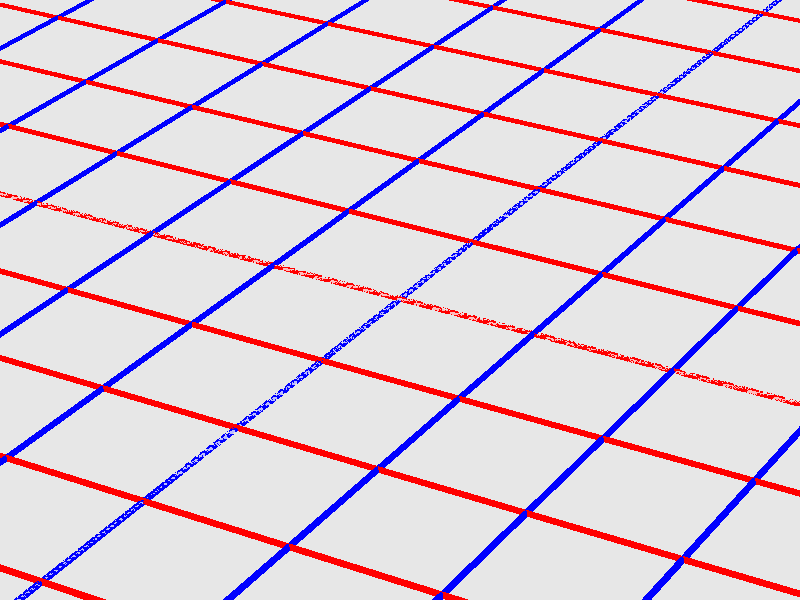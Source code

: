 #version 3.7;
global_settings{assumed_gamma 1.0}
camera{perspective location <16.275953626987476496879026, 9.396926207859083390872001, 6.840402866513374036117057> right <0.133333333333333331482962, -0.230940107675850353485814, -0.000000000000000000000000> up <-0.044429719908903583802662, -0.025651510749425152774217, 0.140953893117886280839102> direction <0.813797681349373802639491, 0.469846310392954158441370, 0.342020143325668712908083> sky <-0.296198132726023855010311, -0.171010071662834328698466, 0.939692620785908427905042> look_at <15.462155945638102139128023, 8.927079897466128954874875, 6.498382723187705600764730>}
light_source{<16.275953626987476496879026, 9.396926207859083390872001, 6.840402866513374036117057> rgb<1.0,1.0,1.0>}
background{rgb<1,1,1>}
union{object{sphere{<0.000000000000000000000000, 0.000000000000000000000000, -99999.999996623868355527520180>,100000.000001623862772248685360} pigment{rgbft<0.8,0.8,0.8,0.2,0.2>}}object{union{cylinder{<-50.000000000000000000000000, 50.000000000000000000000000, 0.000000000000000000000000>,<-50.000000000000000000000000, -50.000000000000000000000000, 0.000000000000000000000000>,0.010000000000000000208167}cylinder{<-49.000000000000000000000000, 50.000000000000000000000000, 0.000000000000000000000000>,<-49.000000000000000000000000, -50.000000000000000000000000, 0.000000000000000000000000>,0.010000000000000000208167}cylinder{<-48.000000000000000000000000, 50.000000000000000000000000, 0.000000000000000000000000>,<-48.000000000000000000000000, -50.000000000000000000000000, 0.000000000000000000000000>,0.010000000000000000208167}cylinder{<-47.000000000000000000000000, 50.000000000000000000000000, 0.000000000000000000000000>,<-47.000000000000000000000000, -50.000000000000000000000000, 0.000000000000000000000000>,0.010000000000000000208167}cylinder{<-46.000000000000000000000000, 50.000000000000000000000000, 0.000000000000000000000000>,<-46.000000000000000000000000, -50.000000000000000000000000, 0.000000000000000000000000>,0.010000000000000000208167}cylinder{<-45.000000000000000000000000, 50.000000000000000000000000, 0.000000000000000000000000>,<-45.000000000000000000000000, -50.000000000000000000000000, 0.000000000000000000000000>,0.010000000000000000208167}cylinder{<-44.000000000000000000000000, 50.000000000000000000000000, 0.000000000000000000000000>,<-44.000000000000000000000000, -50.000000000000000000000000, 0.000000000000000000000000>,0.010000000000000000208167}cylinder{<-43.000000000000000000000000, 50.000000000000000000000000, 0.000000000000000000000000>,<-43.000000000000000000000000, -50.000000000000000000000000, 0.000000000000000000000000>,0.010000000000000000208167}cylinder{<-42.000000000000000000000000, 50.000000000000000000000000, 0.000000000000000000000000>,<-42.000000000000000000000000, -50.000000000000000000000000, 0.000000000000000000000000>,0.010000000000000000208167}cylinder{<-41.000000000000000000000000, 50.000000000000000000000000, 0.000000000000000000000000>,<-41.000000000000000000000000, -50.000000000000000000000000, 0.000000000000000000000000>,0.010000000000000000208167}cylinder{<-40.000000000000000000000000, 50.000000000000000000000000, 0.000000000000000000000000>,<-40.000000000000000000000000, -50.000000000000000000000000, 0.000000000000000000000000>,0.010000000000000000208167}cylinder{<-39.000000000000000000000000, 50.000000000000000000000000, 0.000000000000000000000000>,<-39.000000000000000000000000, -50.000000000000000000000000, 0.000000000000000000000000>,0.010000000000000000208167}cylinder{<-38.000000000000000000000000, 50.000000000000000000000000, 0.000000000000000000000000>,<-38.000000000000000000000000, -50.000000000000000000000000, 0.000000000000000000000000>,0.010000000000000000208167}cylinder{<-37.000000000000000000000000, 50.000000000000000000000000, 0.000000000000000000000000>,<-37.000000000000000000000000, -50.000000000000000000000000, 0.000000000000000000000000>,0.010000000000000000208167}cylinder{<-36.000000000000000000000000, 50.000000000000000000000000, 0.000000000000000000000000>,<-36.000000000000000000000000, -50.000000000000000000000000, 0.000000000000000000000000>,0.010000000000000000208167}cylinder{<-35.000000000000000000000000, 50.000000000000000000000000, 0.000000000000000000000000>,<-35.000000000000000000000000, -50.000000000000000000000000, 0.000000000000000000000000>,0.010000000000000000208167}cylinder{<-34.000000000000000000000000, 50.000000000000000000000000, 0.000000000000000000000000>,<-34.000000000000000000000000, -50.000000000000000000000000, 0.000000000000000000000000>,0.010000000000000000208167}cylinder{<-33.000000000000000000000000, 50.000000000000000000000000, 0.000000000000000000000000>,<-33.000000000000000000000000, -50.000000000000000000000000, 0.000000000000000000000000>,0.010000000000000000208167}cylinder{<-32.000000000000000000000000, 50.000000000000000000000000, 0.000000000000000000000000>,<-32.000000000000000000000000, -50.000000000000000000000000, 0.000000000000000000000000>,0.010000000000000000208167}cylinder{<-31.000000000000000000000000, 50.000000000000000000000000, 0.000000000000000000000000>,<-31.000000000000000000000000, -50.000000000000000000000000, 0.000000000000000000000000>,0.010000000000000000208167}cylinder{<-30.000000000000000000000000, 50.000000000000000000000000, 0.000000000000000000000000>,<-30.000000000000000000000000, -50.000000000000000000000000, 0.000000000000000000000000>,0.010000000000000000208167}cylinder{<-29.000000000000000000000000, 50.000000000000000000000000, 0.000000000000000000000000>,<-29.000000000000000000000000, -50.000000000000000000000000, 0.000000000000000000000000>,0.010000000000000000208167}cylinder{<-28.000000000000000000000000, 50.000000000000000000000000, 0.000000000000000000000000>,<-28.000000000000000000000000, -50.000000000000000000000000, 0.000000000000000000000000>,0.010000000000000000208167}cylinder{<-27.000000000000000000000000, 50.000000000000000000000000, 0.000000000000000000000000>,<-27.000000000000000000000000, -50.000000000000000000000000, 0.000000000000000000000000>,0.010000000000000000208167}cylinder{<-26.000000000000000000000000, 50.000000000000000000000000, 0.000000000000000000000000>,<-26.000000000000000000000000, -50.000000000000000000000000, 0.000000000000000000000000>,0.010000000000000000208167}cylinder{<-25.000000000000000000000000, 50.000000000000000000000000, 0.000000000000000000000000>,<-25.000000000000000000000000, -50.000000000000000000000000, 0.000000000000000000000000>,0.010000000000000000208167}cylinder{<-24.000000000000000000000000, 50.000000000000000000000000, 0.000000000000000000000000>,<-24.000000000000000000000000, -50.000000000000000000000000, 0.000000000000000000000000>,0.010000000000000000208167}cylinder{<-23.000000000000000000000000, 50.000000000000000000000000, 0.000000000000000000000000>,<-23.000000000000000000000000, -50.000000000000000000000000, 0.000000000000000000000000>,0.010000000000000000208167}cylinder{<-22.000000000000000000000000, 50.000000000000000000000000, 0.000000000000000000000000>,<-22.000000000000000000000000, -50.000000000000000000000000, 0.000000000000000000000000>,0.010000000000000000208167}cylinder{<-21.000000000000000000000000, 50.000000000000000000000000, 0.000000000000000000000000>,<-21.000000000000000000000000, -50.000000000000000000000000, 0.000000000000000000000000>,0.010000000000000000208167}cylinder{<-20.000000000000000000000000, 50.000000000000000000000000, 0.000000000000000000000000>,<-20.000000000000000000000000, -50.000000000000000000000000, 0.000000000000000000000000>,0.010000000000000000208167}cylinder{<-19.000000000000000000000000, 50.000000000000000000000000, 0.000000000000000000000000>,<-19.000000000000000000000000, -50.000000000000000000000000, 0.000000000000000000000000>,0.010000000000000000208167}cylinder{<-18.000000000000000000000000, 50.000000000000000000000000, 0.000000000000000000000000>,<-18.000000000000000000000000, -50.000000000000000000000000, 0.000000000000000000000000>,0.010000000000000000208167}cylinder{<-17.000000000000000000000000, 50.000000000000000000000000, 0.000000000000000000000000>,<-17.000000000000000000000000, -50.000000000000000000000000, 0.000000000000000000000000>,0.010000000000000000208167}cylinder{<-16.000000000000000000000000, 50.000000000000000000000000, 0.000000000000000000000000>,<-16.000000000000000000000000, -50.000000000000000000000000, 0.000000000000000000000000>,0.010000000000000000208167}cylinder{<-15.000000000000000000000000, 50.000000000000000000000000, 0.000000000000000000000000>,<-15.000000000000000000000000, -50.000000000000000000000000, 0.000000000000000000000000>,0.010000000000000000208167}cylinder{<-14.000000000000000000000000, 50.000000000000000000000000, 0.000000000000000000000000>,<-14.000000000000000000000000, -50.000000000000000000000000, 0.000000000000000000000000>,0.010000000000000000208167}cylinder{<-13.000000000000000000000000, 50.000000000000000000000000, 0.000000000000000000000000>,<-13.000000000000000000000000, -50.000000000000000000000000, 0.000000000000000000000000>,0.010000000000000000208167}cylinder{<-12.000000000000000000000000, 50.000000000000000000000000, 0.000000000000000000000000>,<-12.000000000000000000000000, -50.000000000000000000000000, 0.000000000000000000000000>,0.010000000000000000208167}cylinder{<-11.000000000000000000000000, 50.000000000000000000000000, 0.000000000000000000000000>,<-11.000000000000000000000000, -50.000000000000000000000000, 0.000000000000000000000000>,0.010000000000000000208167}cylinder{<-10.000000000000000000000000, 50.000000000000000000000000, 0.000000000000000000000000>,<-10.000000000000000000000000, -50.000000000000000000000000, 0.000000000000000000000000>,0.010000000000000000208167}cylinder{<-9.000000000000000000000000, 50.000000000000000000000000, 0.000000000000000000000000>,<-9.000000000000000000000000, -50.000000000000000000000000, 0.000000000000000000000000>,0.010000000000000000208167}cylinder{<-8.000000000000000000000000, 50.000000000000000000000000, 0.000000000000000000000000>,<-8.000000000000000000000000, -50.000000000000000000000000, 0.000000000000000000000000>,0.010000000000000000208167}cylinder{<-7.000000000000000000000000, 50.000000000000000000000000, 0.000000000000000000000000>,<-7.000000000000000000000000, -50.000000000000000000000000, 0.000000000000000000000000>,0.010000000000000000208167}cylinder{<-6.000000000000000000000000, 50.000000000000000000000000, 0.000000000000000000000000>,<-6.000000000000000000000000, -50.000000000000000000000000, 0.000000000000000000000000>,0.010000000000000000208167}cylinder{<-5.000000000000000000000000, 50.000000000000000000000000, 0.000000000000000000000000>,<-5.000000000000000000000000, -50.000000000000000000000000, 0.000000000000000000000000>,0.010000000000000000208167}cylinder{<-4.000000000000000000000000, 50.000000000000000000000000, 0.000000000000000000000000>,<-4.000000000000000000000000, -50.000000000000000000000000, 0.000000000000000000000000>,0.010000000000000000208167}cylinder{<-3.000000000000000000000000, 50.000000000000000000000000, 0.000000000000000000000000>,<-3.000000000000000000000000, -50.000000000000000000000000, 0.000000000000000000000000>,0.010000000000000000208167}cylinder{<-2.000000000000000000000000, 50.000000000000000000000000, 0.000000000000000000000000>,<-2.000000000000000000000000, -50.000000000000000000000000, 0.000000000000000000000000>,0.010000000000000000208167}cylinder{<-1.000000000000000000000000, 50.000000000000000000000000, 0.000000000000000000000000>,<-1.000000000000000000000000, -50.000000000000000000000000, 0.000000000000000000000000>,0.010000000000000000208167}cylinder{<0.000000000000000000000000, 50.000000000000000000000000, 0.000000000000000000000000>,<0.000000000000000000000000, -50.000000000000000000000000, 0.000000000000000000000000>,0.010000000000000000208167}cylinder{<1.000000000000000000000000, 50.000000000000000000000000, 0.000000000000000000000000>,<1.000000000000000000000000, -50.000000000000000000000000, 0.000000000000000000000000>,0.010000000000000000208167}cylinder{<2.000000000000000000000000, 50.000000000000000000000000, 0.000000000000000000000000>,<2.000000000000000000000000, -50.000000000000000000000000, 0.000000000000000000000000>,0.010000000000000000208167}cylinder{<3.000000000000000000000000, 50.000000000000000000000000, 0.000000000000000000000000>,<3.000000000000000000000000, -50.000000000000000000000000, 0.000000000000000000000000>,0.010000000000000000208167}cylinder{<4.000000000000000000000000, 50.000000000000000000000000, 0.000000000000000000000000>,<4.000000000000000000000000, -50.000000000000000000000000, 0.000000000000000000000000>,0.010000000000000000208167}cylinder{<5.000000000000000000000000, 50.000000000000000000000000, 0.000000000000000000000000>,<5.000000000000000000000000, -50.000000000000000000000000, 0.000000000000000000000000>,0.010000000000000000208167}cylinder{<6.000000000000000000000000, 50.000000000000000000000000, 0.000000000000000000000000>,<6.000000000000000000000000, -50.000000000000000000000000, 0.000000000000000000000000>,0.010000000000000000208167}cylinder{<7.000000000000000000000000, 50.000000000000000000000000, 0.000000000000000000000000>,<7.000000000000000000000000, -50.000000000000000000000000, 0.000000000000000000000000>,0.010000000000000000208167}cylinder{<8.000000000000000000000000, 50.000000000000000000000000, 0.000000000000000000000000>,<8.000000000000000000000000, -50.000000000000000000000000, 0.000000000000000000000000>,0.010000000000000000208167}cylinder{<9.000000000000000000000000, 50.000000000000000000000000, 0.000000000000000000000000>,<9.000000000000000000000000, -50.000000000000000000000000, 0.000000000000000000000000>,0.010000000000000000208167}cylinder{<10.000000000000000000000000, 50.000000000000000000000000, 0.000000000000000000000000>,<10.000000000000000000000000, -50.000000000000000000000000, 0.000000000000000000000000>,0.010000000000000000208167}cylinder{<11.000000000000000000000000, 50.000000000000000000000000, 0.000000000000000000000000>,<11.000000000000000000000000, -50.000000000000000000000000, 0.000000000000000000000000>,0.010000000000000000208167}cylinder{<12.000000000000000000000000, 50.000000000000000000000000, 0.000000000000000000000000>,<12.000000000000000000000000, -50.000000000000000000000000, 0.000000000000000000000000>,0.010000000000000000208167}cylinder{<13.000000000000000000000000, 50.000000000000000000000000, 0.000000000000000000000000>,<13.000000000000000000000000, -50.000000000000000000000000, 0.000000000000000000000000>,0.010000000000000000208167}cylinder{<14.000000000000000000000000, 50.000000000000000000000000, 0.000000000000000000000000>,<14.000000000000000000000000, -50.000000000000000000000000, 0.000000000000000000000000>,0.010000000000000000208167}cylinder{<15.000000000000000000000000, 50.000000000000000000000000, 0.000000000000000000000000>,<15.000000000000000000000000, -50.000000000000000000000000, 0.000000000000000000000000>,0.010000000000000000208167}cylinder{<16.000000000000000000000000, 50.000000000000000000000000, 0.000000000000000000000000>,<16.000000000000000000000000, -50.000000000000000000000000, 0.000000000000000000000000>,0.010000000000000000208167}cylinder{<17.000000000000000000000000, 50.000000000000000000000000, 0.000000000000000000000000>,<17.000000000000000000000000, -50.000000000000000000000000, 0.000000000000000000000000>,0.010000000000000000208167}cylinder{<18.000000000000000000000000, 50.000000000000000000000000, 0.000000000000000000000000>,<18.000000000000000000000000, -50.000000000000000000000000, 0.000000000000000000000000>,0.010000000000000000208167}cylinder{<19.000000000000000000000000, 50.000000000000000000000000, 0.000000000000000000000000>,<19.000000000000000000000000, -50.000000000000000000000000, 0.000000000000000000000000>,0.010000000000000000208167}cylinder{<20.000000000000000000000000, 50.000000000000000000000000, 0.000000000000000000000000>,<20.000000000000000000000000, -50.000000000000000000000000, 0.000000000000000000000000>,0.010000000000000000208167}cylinder{<21.000000000000000000000000, 50.000000000000000000000000, 0.000000000000000000000000>,<21.000000000000000000000000, -50.000000000000000000000000, 0.000000000000000000000000>,0.010000000000000000208167}cylinder{<22.000000000000000000000000, 50.000000000000000000000000, 0.000000000000000000000000>,<22.000000000000000000000000, -50.000000000000000000000000, 0.000000000000000000000000>,0.010000000000000000208167}cylinder{<23.000000000000000000000000, 50.000000000000000000000000, 0.000000000000000000000000>,<23.000000000000000000000000, -50.000000000000000000000000, 0.000000000000000000000000>,0.010000000000000000208167}cylinder{<24.000000000000000000000000, 50.000000000000000000000000, 0.000000000000000000000000>,<24.000000000000000000000000, -50.000000000000000000000000, 0.000000000000000000000000>,0.010000000000000000208167}cylinder{<25.000000000000000000000000, 50.000000000000000000000000, 0.000000000000000000000000>,<25.000000000000000000000000, -50.000000000000000000000000, 0.000000000000000000000000>,0.010000000000000000208167}cylinder{<26.000000000000000000000000, 50.000000000000000000000000, 0.000000000000000000000000>,<26.000000000000000000000000, -50.000000000000000000000000, 0.000000000000000000000000>,0.010000000000000000208167}cylinder{<27.000000000000000000000000, 50.000000000000000000000000, 0.000000000000000000000000>,<27.000000000000000000000000, -50.000000000000000000000000, 0.000000000000000000000000>,0.010000000000000000208167}cylinder{<28.000000000000000000000000, 50.000000000000000000000000, 0.000000000000000000000000>,<28.000000000000000000000000, -50.000000000000000000000000, 0.000000000000000000000000>,0.010000000000000000208167}cylinder{<29.000000000000000000000000, 50.000000000000000000000000, 0.000000000000000000000000>,<29.000000000000000000000000, -50.000000000000000000000000, 0.000000000000000000000000>,0.010000000000000000208167}cylinder{<30.000000000000000000000000, 50.000000000000000000000000, 0.000000000000000000000000>,<30.000000000000000000000000, -50.000000000000000000000000, 0.000000000000000000000000>,0.010000000000000000208167}cylinder{<31.000000000000000000000000, 50.000000000000000000000000, 0.000000000000000000000000>,<31.000000000000000000000000, -50.000000000000000000000000, 0.000000000000000000000000>,0.010000000000000000208167}cylinder{<32.000000000000000000000000, 50.000000000000000000000000, 0.000000000000000000000000>,<32.000000000000000000000000, -50.000000000000000000000000, 0.000000000000000000000000>,0.010000000000000000208167}cylinder{<33.000000000000000000000000, 50.000000000000000000000000, 0.000000000000000000000000>,<33.000000000000000000000000, -50.000000000000000000000000, 0.000000000000000000000000>,0.010000000000000000208167}cylinder{<34.000000000000000000000000, 50.000000000000000000000000, 0.000000000000000000000000>,<34.000000000000000000000000, -50.000000000000000000000000, 0.000000000000000000000000>,0.010000000000000000208167}cylinder{<35.000000000000000000000000, 50.000000000000000000000000, 0.000000000000000000000000>,<35.000000000000000000000000, -50.000000000000000000000000, 0.000000000000000000000000>,0.010000000000000000208167}cylinder{<36.000000000000000000000000, 50.000000000000000000000000, 0.000000000000000000000000>,<36.000000000000000000000000, -50.000000000000000000000000, 0.000000000000000000000000>,0.010000000000000000208167}cylinder{<37.000000000000000000000000, 50.000000000000000000000000, 0.000000000000000000000000>,<37.000000000000000000000000, -50.000000000000000000000000, 0.000000000000000000000000>,0.010000000000000000208167}cylinder{<38.000000000000000000000000, 50.000000000000000000000000, 0.000000000000000000000000>,<38.000000000000000000000000, -50.000000000000000000000000, 0.000000000000000000000000>,0.010000000000000000208167}cylinder{<39.000000000000000000000000, 50.000000000000000000000000, 0.000000000000000000000000>,<39.000000000000000000000000, -50.000000000000000000000000, 0.000000000000000000000000>,0.010000000000000000208167}cylinder{<40.000000000000000000000000, 50.000000000000000000000000, 0.000000000000000000000000>,<40.000000000000000000000000, -50.000000000000000000000000, 0.000000000000000000000000>,0.010000000000000000208167}cylinder{<41.000000000000000000000000, 50.000000000000000000000000, 0.000000000000000000000000>,<41.000000000000000000000000, -50.000000000000000000000000, 0.000000000000000000000000>,0.010000000000000000208167}cylinder{<42.000000000000000000000000, 50.000000000000000000000000, 0.000000000000000000000000>,<42.000000000000000000000000, -50.000000000000000000000000, 0.000000000000000000000000>,0.010000000000000000208167}cylinder{<43.000000000000000000000000, 50.000000000000000000000000, 0.000000000000000000000000>,<43.000000000000000000000000, -50.000000000000000000000000, 0.000000000000000000000000>,0.010000000000000000208167}cylinder{<44.000000000000000000000000, 50.000000000000000000000000, 0.000000000000000000000000>,<44.000000000000000000000000, -50.000000000000000000000000, 0.000000000000000000000000>,0.010000000000000000208167}cylinder{<45.000000000000000000000000, 50.000000000000000000000000, 0.000000000000000000000000>,<45.000000000000000000000000, -50.000000000000000000000000, 0.000000000000000000000000>,0.010000000000000000208167}cylinder{<46.000000000000000000000000, 50.000000000000000000000000, 0.000000000000000000000000>,<46.000000000000000000000000, -50.000000000000000000000000, 0.000000000000000000000000>,0.010000000000000000208167}cylinder{<47.000000000000000000000000, 50.000000000000000000000000, 0.000000000000000000000000>,<47.000000000000000000000000, -50.000000000000000000000000, 0.000000000000000000000000>,0.010000000000000000208167}cylinder{<48.000000000000000000000000, 50.000000000000000000000000, 0.000000000000000000000000>,<48.000000000000000000000000, -50.000000000000000000000000, 0.000000000000000000000000>,0.010000000000000000208167}cylinder{<49.000000000000000000000000, 50.000000000000000000000000, 0.000000000000000000000000>,<49.000000000000000000000000, -50.000000000000000000000000, 0.000000000000000000000000>,0.010000000000000000208167}cylinder{<50.000000000000000000000000, 50.000000000000000000000000, 0.000000000000000000000000>,<50.000000000000000000000000, -50.000000000000000000000000, 0.000000000000000000000000>,0.010000000000000000208167}} pigment{rgb<1.0,0.5,0.5>}}object{union{cylinder{<50.000000000000000000000000, -50.000000000000000000000000, 0.000000000000000000000000>,<-50.000000000000000000000000, -50.000000000000000000000000, 0.000000000000000000000000>,0.010000000000000000208167}cylinder{<50.000000000000000000000000, -49.000000000000000000000000, 0.000000000000000000000000>,<-50.000000000000000000000000, -49.000000000000000000000000, 0.000000000000000000000000>,0.010000000000000000208167}cylinder{<50.000000000000000000000000, -48.000000000000000000000000, 0.000000000000000000000000>,<-50.000000000000000000000000, -48.000000000000000000000000, 0.000000000000000000000000>,0.010000000000000000208167}cylinder{<50.000000000000000000000000, -47.000000000000000000000000, 0.000000000000000000000000>,<-50.000000000000000000000000, -47.000000000000000000000000, 0.000000000000000000000000>,0.010000000000000000208167}cylinder{<50.000000000000000000000000, -46.000000000000000000000000, 0.000000000000000000000000>,<-50.000000000000000000000000, -46.000000000000000000000000, 0.000000000000000000000000>,0.010000000000000000208167}cylinder{<50.000000000000000000000000, -45.000000000000000000000000, 0.000000000000000000000000>,<-50.000000000000000000000000, -45.000000000000000000000000, 0.000000000000000000000000>,0.010000000000000000208167}cylinder{<50.000000000000000000000000, -44.000000000000000000000000, 0.000000000000000000000000>,<-50.000000000000000000000000, -44.000000000000000000000000, 0.000000000000000000000000>,0.010000000000000000208167}cylinder{<50.000000000000000000000000, -43.000000000000000000000000, 0.000000000000000000000000>,<-50.000000000000000000000000, -43.000000000000000000000000, 0.000000000000000000000000>,0.010000000000000000208167}cylinder{<50.000000000000000000000000, -42.000000000000000000000000, 0.000000000000000000000000>,<-50.000000000000000000000000, -42.000000000000000000000000, 0.000000000000000000000000>,0.010000000000000000208167}cylinder{<50.000000000000000000000000, -41.000000000000000000000000, 0.000000000000000000000000>,<-50.000000000000000000000000, -41.000000000000000000000000, 0.000000000000000000000000>,0.010000000000000000208167}cylinder{<50.000000000000000000000000, -40.000000000000000000000000, 0.000000000000000000000000>,<-50.000000000000000000000000, -40.000000000000000000000000, 0.000000000000000000000000>,0.010000000000000000208167}cylinder{<50.000000000000000000000000, -39.000000000000000000000000, 0.000000000000000000000000>,<-50.000000000000000000000000, -39.000000000000000000000000, 0.000000000000000000000000>,0.010000000000000000208167}cylinder{<50.000000000000000000000000, -38.000000000000000000000000, 0.000000000000000000000000>,<-50.000000000000000000000000, -38.000000000000000000000000, 0.000000000000000000000000>,0.010000000000000000208167}cylinder{<50.000000000000000000000000, -37.000000000000000000000000, 0.000000000000000000000000>,<-50.000000000000000000000000, -37.000000000000000000000000, 0.000000000000000000000000>,0.010000000000000000208167}cylinder{<50.000000000000000000000000, -36.000000000000000000000000, 0.000000000000000000000000>,<-50.000000000000000000000000, -36.000000000000000000000000, 0.000000000000000000000000>,0.010000000000000000208167}cylinder{<50.000000000000000000000000, -35.000000000000000000000000, 0.000000000000000000000000>,<-50.000000000000000000000000, -35.000000000000000000000000, 0.000000000000000000000000>,0.010000000000000000208167}cylinder{<50.000000000000000000000000, -34.000000000000000000000000, 0.000000000000000000000000>,<-50.000000000000000000000000, -34.000000000000000000000000, 0.000000000000000000000000>,0.010000000000000000208167}cylinder{<50.000000000000000000000000, -33.000000000000000000000000, 0.000000000000000000000000>,<-50.000000000000000000000000, -33.000000000000000000000000, 0.000000000000000000000000>,0.010000000000000000208167}cylinder{<50.000000000000000000000000, -32.000000000000000000000000, 0.000000000000000000000000>,<-50.000000000000000000000000, -32.000000000000000000000000, 0.000000000000000000000000>,0.010000000000000000208167}cylinder{<50.000000000000000000000000, -31.000000000000000000000000, 0.000000000000000000000000>,<-50.000000000000000000000000, -31.000000000000000000000000, 0.000000000000000000000000>,0.010000000000000000208167}cylinder{<50.000000000000000000000000, -30.000000000000000000000000, 0.000000000000000000000000>,<-50.000000000000000000000000, -30.000000000000000000000000, 0.000000000000000000000000>,0.010000000000000000208167}cylinder{<50.000000000000000000000000, -29.000000000000000000000000, 0.000000000000000000000000>,<-50.000000000000000000000000, -29.000000000000000000000000, 0.000000000000000000000000>,0.010000000000000000208167}cylinder{<50.000000000000000000000000, -28.000000000000000000000000, 0.000000000000000000000000>,<-50.000000000000000000000000, -28.000000000000000000000000, 0.000000000000000000000000>,0.010000000000000000208167}cylinder{<50.000000000000000000000000, -27.000000000000000000000000, 0.000000000000000000000000>,<-50.000000000000000000000000, -27.000000000000000000000000, 0.000000000000000000000000>,0.010000000000000000208167}cylinder{<50.000000000000000000000000, -26.000000000000000000000000, 0.000000000000000000000000>,<-50.000000000000000000000000, -26.000000000000000000000000, 0.000000000000000000000000>,0.010000000000000000208167}cylinder{<50.000000000000000000000000, -25.000000000000000000000000, 0.000000000000000000000000>,<-50.000000000000000000000000, -25.000000000000000000000000, 0.000000000000000000000000>,0.010000000000000000208167}cylinder{<50.000000000000000000000000, -24.000000000000000000000000, 0.000000000000000000000000>,<-50.000000000000000000000000, -24.000000000000000000000000, 0.000000000000000000000000>,0.010000000000000000208167}cylinder{<50.000000000000000000000000, -23.000000000000000000000000, 0.000000000000000000000000>,<-50.000000000000000000000000, -23.000000000000000000000000, 0.000000000000000000000000>,0.010000000000000000208167}cylinder{<50.000000000000000000000000, -22.000000000000000000000000, 0.000000000000000000000000>,<-50.000000000000000000000000, -22.000000000000000000000000, 0.000000000000000000000000>,0.010000000000000000208167}cylinder{<50.000000000000000000000000, -21.000000000000000000000000, 0.000000000000000000000000>,<-50.000000000000000000000000, -21.000000000000000000000000, 0.000000000000000000000000>,0.010000000000000000208167}cylinder{<50.000000000000000000000000, -20.000000000000000000000000, 0.000000000000000000000000>,<-50.000000000000000000000000, -20.000000000000000000000000, 0.000000000000000000000000>,0.010000000000000000208167}cylinder{<50.000000000000000000000000, -19.000000000000000000000000, 0.000000000000000000000000>,<-50.000000000000000000000000, -19.000000000000000000000000, 0.000000000000000000000000>,0.010000000000000000208167}cylinder{<50.000000000000000000000000, -18.000000000000000000000000, 0.000000000000000000000000>,<-50.000000000000000000000000, -18.000000000000000000000000, 0.000000000000000000000000>,0.010000000000000000208167}cylinder{<50.000000000000000000000000, -17.000000000000000000000000, 0.000000000000000000000000>,<-50.000000000000000000000000, -17.000000000000000000000000, 0.000000000000000000000000>,0.010000000000000000208167}cylinder{<50.000000000000000000000000, -16.000000000000000000000000, 0.000000000000000000000000>,<-50.000000000000000000000000, -16.000000000000000000000000, 0.000000000000000000000000>,0.010000000000000000208167}cylinder{<50.000000000000000000000000, -15.000000000000000000000000, 0.000000000000000000000000>,<-50.000000000000000000000000, -15.000000000000000000000000, 0.000000000000000000000000>,0.010000000000000000208167}cylinder{<50.000000000000000000000000, -14.000000000000000000000000, 0.000000000000000000000000>,<-50.000000000000000000000000, -14.000000000000000000000000, 0.000000000000000000000000>,0.010000000000000000208167}cylinder{<50.000000000000000000000000, -13.000000000000000000000000, 0.000000000000000000000000>,<-50.000000000000000000000000, -13.000000000000000000000000, 0.000000000000000000000000>,0.010000000000000000208167}cylinder{<50.000000000000000000000000, -12.000000000000000000000000, 0.000000000000000000000000>,<-50.000000000000000000000000, -12.000000000000000000000000, 0.000000000000000000000000>,0.010000000000000000208167}cylinder{<50.000000000000000000000000, -11.000000000000000000000000, 0.000000000000000000000000>,<-50.000000000000000000000000, -11.000000000000000000000000, 0.000000000000000000000000>,0.010000000000000000208167}cylinder{<50.000000000000000000000000, -10.000000000000000000000000, 0.000000000000000000000000>,<-50.000000000000000000000000, -10.000000000000000000000000, 0.000000000000000000000000>,0.010000000000000000208167}cylinder{<50.000000000000000000000000, -9.000000000000000000000000, 0.000000000000000000000000>,<-50.000000000000000000000000, -9.000000000000000000000000, 0.000000000000000000000000>,0.010000000000000000208167}cylinder{<50.000000000000000000000000, -8.000000000000000000000000, 0.000000000000000000000000>,<-50.000000000000000000000000, -8.000000000000000000000000, 0.000000000000000000000000>,0.010000000000000000208167}cylinder{<50.000000000000000000000000, -7.000000000000000000000000, 0.000000000000000000000000>,<-50.000000000000000000000000, -7.000000000000000000000000, 0.000000000000000000000000>,0.010000000000000000208167}cylinder{<50.000000000000000000000000, -6.000000000000000000000000, 0.000000000000000000000000>,<-50.000000000000000000000000, -6.000000000000000000000000, 0.000000000000000000000000>,0.010000000000000000208167}cylinder{<50.000000000000000000000000, -5.000000000000000000000000, 0.000000000000000000000000>,<-50.000000000000000000000000, -5.000000000000000000000000, 0.000000000000000000000000>,0.010000000000000000208167}cylinder{<50.000000000000000000000000, -4.000000000000000000000000, 0.000000000000000000000000>,<-50.000000000000000000000000, -4.000000000000000000000000, 0.000000000000000000000000>,0.010000000000000000208167}cylinder{<50.000000000000000000000000, -3.000000000000000000000000, 0.000000000000000000000000>,<-50.000000000000000000000000, -3.000000000000000000000000, 0.000000000000000000000000>,0.010000000000000000208167}cylinder{<50.000000000000000000000000, -2.000000000000000000000000, 0.000000000000000000000000>,<-50.000000000000000000000000, -2.000000000000000000000000, 0.000000000000000000000000>,0.010000000000000000208167}cylinder{<50.000000000000000000000000, -1.000000000000000000000000, 0.000000000000000000000000>,<-50.000000000000000000000000, -1.000000000000000000000000, 0.000000000000000000000000>,0.010000000000000000208167}cylinder{<50.000000000000000000000000, 0.000000000000000000000000, 0.000000000000000000000000>,<-50.000000000000000000000000, 0.000000000000000000000000, 0.000000000000000000000000>,0.010000000000000000208167}cylinder{<50.000000000000000000000000, 1.000000000000000000000000, 0.000000000000000000000000>,<-50.000000000000000000000000, 1.000000000000000000000000, 0.000000000000000000000000>,0.010000000000000000208167}cylinder{<50.000000000000000000000000, 2.000000000000000000000000, 0.000000000000000000000000>,<-50.000000000000000000000000, 2.000000000000000000000000, 0.000000000000000000000000>,0.010000000000000000208167}cylinder{<50.000000000000000000000000, 3.000000000000000000000000, 0.000000000000000000000000>,<-50.000000000000000000000000, 3.000000000000000000000000, 0.000000000000000000000000>,0.010000000000000000208167}cylinder{<50.000000000000000000000000, 4.000000000000000000000000, 0.000000000000000000000000>,<-50.000000000000000000000000, 4.000000000000000000000000, 0.000000000000000000000000>,0.010000000000000000208167}cylinder{<50.000000000000000000000000, 5.000000000000000000000000, 0.000000000000000000000000>,<-50.000000000000000000000000, 5.000000000000000000000000, 0.000000000000000000000000>,0.010000000000000000208167}cylinder{<50.000000000000000000000000, 6.000000000000000000000000, 0.000000000000000000000000>,<-50.000000000000000000000000, 6.000000000000000000000000, 0.000000000000000000000000>,0.010000000000000000208167}cylinder{<50.000000000000000000000000, 7.000000000000000000000000, 0.000000000000000000000000>,<-50.000000000000000000000000, 7.000000000000000000000000, 0.000000000000000000000000>,0.010000000000000000208167}cylinder{<50.000000000000000000000000, 8.000000000000000000000000, 0.000000000000000000000000>,<-50.000000000000000000000000, 8.000000000000000000000000, 0.000000000000000000000000>,0.010000000000000000208167}cylinder{<50.000000000000000000000000, 9.000000000000000000000000, 0.000000000000000000000000>,<-50.000000000000000000000000, 9.000000000000000000000000, 0.000000000000000000000000>,0.010000000000000000208167}cylinder{<50.000000000000000000000000, 10.000000000000000000000000, 0.000000000000000000000000>,<-50.000000000000000000000000, 10.000000000000000000000000, 0.000000000000000000000000>,0.010000000000000000208167}cylinder{<50.000000000000000000000000, 11.000000000000000000000000, 0.000000000000000000000000>,<-50.000000000000000000000000, 11.000000000000000000000000, 0.000000000000000000000000>,0.010000000000000000208167}cylinder{<50.000000000000000000000000, 12.000000000000000000000000, 0.000000000000000000000000>,<-50.000000000000000000000000, 12.000000000000000000000000, 0.000000000000000000000000>,0.010000000000000000208167}cylinder{<50.000000000000000000000000, 13.000000000000000000000000, 0.000000000000000000000000>,<-50.000000000000000000000000, 13.000000000000000000000000, 0.000000000000000000000000>,0.010000000000000000208167}cylinder{<50.000000000000000000000000, 14.000000000000000000000000, 0.000000000000000000000000>,<-50.000000000000000000000000, 14.000000000000000000000000, 0.000000000000000000000000>,0.010000000000000000208167}cylinder{<50.000000000000000000000000, 15.000000000000000000000000, 0.000000000000000000000000>,<-50.000000000000000000000000, 15.000000000000000000000000, 0.000000000000000000000000>,0.010000000000000000208167}cylinder{<50.000000000000000000000000, 16.000000000000000000000000, 0.000000000000000000000000>,<-50.000000000000000000000000, 16.000000000000000000000000, 0.000000000000000000000000>,0.010000000000000000208167}cylinder{<50.000000000000000000000000, 17.000000000000000000000000, 0.000000000000000000000000>,<-50.000000000000000000000000, 17.000000000000000000000000, 0.000000000000000000000000>,0.010000000000000000208167}cylinder{<50.000000000000000000000000, 18.000000000000000000000000, 0.000000000000000000000000>,<-50.000000000000000000000000, 18.000000000000000000000000, 0.000000000000000000000000>,0.010000000000000000208167}cylinder{<50.000000000000000000000000, 19.000000000000000000000000, 0.000000000000000000000000>,<-50.000000000000000000000000, 19.000000000000000000000000, 0.000000000000000000000000>,0.010000000000000000208167}cylinder{<50.000000000000000000000000, 20.000000000000000000000000, 0.000000000000000000000000>,<-50.000000000000000000000000, 20.000000000000000000000000, 0.000000000000000000000000>,0.010000000000000000208167}cylinder{<50.000000000000000000000000, 21.000000000000000000000000, 0.000000000000000000000000>,<-50.000000000000000000000000, 21.000000000000000000000000, 0.000000000000000000000000>,0.010000000000000000208167}cylinder{<50.000000000000000000000000, 22.000000000000000000000000, 0.000000000000000000000000>,<-50.000000000000000000000000, 22.000000000000000000000000, 0.000000000000000000000000>,0.010000000000000000208167}cylinder{<50.000000000000000000000000, 23.000000000000000000000000, 0.000000000000000000000000>,<-50.000000000000000000000000, 23.000000000000000000000000, 0.000000000000000000000000>,0.010000000000000000208167}cylinder{<50.000000000000000000000000, 24.000000000000000000000000, 0.000000000000000000000000>,<-50.000000000000000000000000, 24.000000000000000000000000, 0.000000000000000000000000>,0.010000000000000000208167}cylinder{<50.000000000000000000000000, 25.000000000000000000000000, 0.000000000000000000000000>,<-50.000000000000000000000000, 25.000000000000000000000000, 0.000000000000000000000000>,0.010000000000000000208167}cylinder{<50.000000000000000000000000, 26.000000000000000000000000, 0.000000000000000000000000>,<-50.000000000000000000000000, 26.000000000000000000000000, 0.000000000000000000000000>,0.010000000000000000208167}cylinder{<50.000000000000000000000000, 27.000000000000000000000000, 0.000000000000000000000000>,<-50.000000000000000000000000, 27.000000000000000000000000, 0.000000000000000000000000>,0.010000000000000000208167}cylinder{<50.000000000000000000000000, 28.000000000000000000000000, 0.000000000000000000000000>,<-50.000000000000000000000000, 28.000000000000000000000000, 0.000000000000000000000000>,0.010000000000000000208167}cylinder{<50.000000000000000000000000, 29.000000000000000000000000, 0.000000000000000000000000>,<-50.000000000000000000000000, 29.000000000000000000000000, 0.000000000000000000000000>,0.010000000000000000208167}cylinder{<50.000000000000000000000000, 30.000000000000000000000000, 0.000000000000000000000000>,<-50.000000000000000000000000, 30.000000000000000000000000, 0.000000000000000000000000>,0.010000000000000000208167}cylinder{<50.000000000000000000000000, 31.000000000000000000000000, 0.000000000000000000000000>,<-50.000000000000000000000000, 31.000000000000000000000000, 0.000000000000000000000000>,0.010000000000000000208167}cylinder{<50.000000000000000000000000, 32.000000000000000000000000, 0.000000000000000000000000>,<-50.000000000000000000000000, 32.000000000000000000000000, 0.000000000000000000000000>,0.010000000000000000208167}cylinder{<50.000000000000000000000000, 33.000000000000000000000000, 0.000000000000000000000000>,<-50.000000000000000000000000, 33.000000000000000000000000, 0.000000000000000000000000>,0.010000000000000000208167}cylinder{<50.000000000000000000000000, 34.000000000000000000000000, 0.000000000000000000000000>,<-50.000000000000000000000000, 34.000000000000000000000000, 0.000000000000000000000000>,0.010000000000000000208167}cylinder{<50.000000000000000000000000, 35.000000000000000000000000, 0.000000000000000000000000>,<-50.000000000000000000000000, 35.000000000000000000000000, 0.000000000000000000000000>,0.010000000000000000208167}cylinder{<50.000000000000000000000000, 36.000000000000000000000000, 0.000000000000000000000000>,<-50.000000000000000000000000, 36.000000000000000000000000, 0.000000000000000000000000>,0.010000000000000000208167}cylinder{<50.000000000000000000000000, 37.000000000000000000000000, 0.000000000000000000000000>,<-50.000000000000000000000000, 37.000000000000000000000000, 0.000000000000000000000000>,0.010000000000000000208167}cylinder{<50.000000000000000000000000, 38.000000000000000000000000, 0.000000000000000000000000>,<-50.000000000000000000000000, 38.000000000000000000000000, 0.000000000000000000000000>,0.010000000000000000208167}cylinder{<50.000000000000000000000000, 39.000000000000000000000000, 0.000000000000000000000000>,<-50.000000000000000000000000, 39.000000000000000000000000, 0.000000000000000000000000>,0.010000000000000000208167}cylinder{<50.000000000000000000000000, 40.000000000000000000000000, 0.000000000000000000000000>,<-50.000000000000000000000000, 40.000000000000000000000000, 0.000000000000000000000000>,0.010000000000000000208167}cylinder{<50.000000000000000000000000, 41.000000000000000000000000, 0.000000000000000000000000>,<-50.000000000000000000000000, 41.000000000000000000000000, 0.000000000000000000000000>,0.010000000000000000208167}cylinder{<50.000000000000000000000000, 42.000000000000000000000000, 0.000000000000000000000000>,<-50.000000000000000000000000, 42.000000000000000000000000, 0.000000000000000000000000>,0.010000000000000000208167}cylinder{<50.000000000000000000000000, 43.000000000000000000000000, 0.000000000000000000000000>,<-50.000000000000000000000000, 43.000000000000000000000000, 0.000000000000000000000000>,0.010000000000000000208167}cylinder{<50.000000000000000000000000, 44.000000000000000000000000, 0.000000000000000000000000>,<-50.000000000000000000000000, 44.000000000000000000000000, 0.000000000000000000000000>,0.010000000000000000208167}cylinder{<50.000000000000000000000000, 45.000000000000000000000000, 0.000000000000000000000000>,<-50.000000000000000000000000, 45.000000000000000000000000, 0.000000000000000000000000>,0.010000000000000000208167}cylinder{<50.000000000000000000000000, 46.000000000000000000000000, 0.000000000000000000000000>,<-50.000000000000000000000000, 46.000000000000000000000000, 0.000000000000000000000000>,0.010000000000000000208167}cylinder{<50.000000000000000000000000, 47.000000000000000000000000, 0.000000000000000000000000>,<-50.000000000000000000000000, 47.000000000000000000000000, 0.000000000000000000000000>,0.010000000000000000208167}cylinder{<50.000000000000000000000000, 48.000000000000000000000000, 0.000000000000000000000000>,<-50.000000000000000000000000, 48.000000000000000000000000, 0.000000000000000000000000>,0.010000000000000000208167}cylinder{<50.000000000000000000000000, 49.000000000000000000000000, 0.000000000000000000000000>,<-50.000000000000000000000000, 49.000000000000000000000000, 0.000000000000000000000000>,0.010000000000000000208167}cylinder{<50.000000000000000000000000, 50.000000000000000000000000, 0.000000000000000000000000>,<-50.000000000000000000000000, 50.000000000000000000000000, 0.000000000000000000000000>,0.010000000000000000208167}} pigment{rgb<0.5,0.5,1.0>}}sphere{<0.000000000000000000000000, 0.000000000000000000000000, -199999.999998247745679691433907>,0.050000000000000002775558}object{union{object{torus{100000.746370482811471447348595,0.020000000000000000416334} matrix <0.000250001906386243858381, 0.000000000000000000000000, -0.999999968749523016064984, -0.999999968749523016064984, 0.000000000000000000000000, -0.000250001906386243858381, 0.000000000000000000000000, 1.000000000000000000000000, 0.000000000000000000000000, -24.999671371093089788928410, 0.000000000000000000000000, -100000.755740423963288776576519>}object{torus{100000.969285454048076644539833,0.020000000000000000416334} matrix <0.000245001100568319250903, 0.000000000000000000000000, -0.999999969987229953005681, -0.999999969987229953005681, 0.000000000000000000000000, -0.000245001100568319250903, 0.000000000000000000000000, 1.000000000000000000000000, 0.000000000000000000000000, -24.499641394011391071217076, 0.000000000000000000000000, -100000.978284145283396355807781>}object{torus{99999.859900488198036327958107,0.020000000000000000416334} matrix <0.000240000294768842424705, 0.000000000000000000000000, -0.999999971199929005294393, -0.999999971199929005294393, 0.000000000000000000000000, -0.000240000294768842424705, 0.000000000000000000000000, 1.000000000000000000000000, 0.000000000000000000000000, -24.000000000000000000000000, 0.000000000000000000000000, -99999.868535484114545397460461>}object{torus{100000.970965399304986931383610,0.020000000000000000416334} matrix <0.000234999488987352214394, 0.000000000000000000000000, -0.999999972387619728841912, -0.999999972387619728841912, 0.000000000000000000000000, -0.000234999488987352214394, 0.000000000000000000000000, 1.000000000000000000000000, 0.000000000000000000000000, -23.499896748120928435810129, 0.000000000000000000000000, -100000.979244151836610399186611>}object{torus{100000.749730502822785638272762,0.020000000000000000416334} matrix <0.000230001525397436219203, 0.000000000000000000000000, -0.999999973549648868420547, -0.999999973549648868420547, 0.000000000000000000000000, -0.000230001525397436219203, 0.000000000000000000000000, 1.000000000000000000000000, 0.000000000000000000000000, -22.999760189716578651086820, 0.000000000000000000000000, -100000.757660467497771605849266>}object{torus{100000.153379894516547210514545,0.020000000000000000416334} matrix <0.000224998643730809695001, 0.000000000000000000000000, -0.999999974687804993322970, -0.999999974687804993322970, 0.000000000000000000000000, -0.000224998643730809695001, 0.000000000000000000000000, 1.000000000000000000000000, 0.000000000000000000000000, -22.500186517452704038078082, 0.000000000000000000000000, -100000.160968690324807539582253>}object{torus{100000.529257759917527437210083,0.020000000000000000416334} matrix <0.000219999913921030019678, 0.000000000000000000000000, -0.999999975800018647831280, -0.999999975800018647831280, 0.000000000000000000000000, -0.000219999913921030019678, 0.000000000000000000000000, 1.000000000000000000000000, 0.000000000000000000000000, -21.999826804068771224365264, 0.000000000000000000000000, -100000.536512734615826047956944>}object{torus{100000.974115482764318585395813,0.020000000000000000416334} matrix <0.000215000529294773505204, 0.000000000000000000000000, -0.999999976887385955137688, -0.999999976887385955137688, 0.000000000000000000000000, -0.000215000529294773505204, 0.000000000000000000000000, 1.000000000000000000000000, 0.000000000000000000000000, -21.499696905774332122973647, 0.000000000000000000000000, -100000.981044190135435201227665>}object{torus{99999.864625426562270149588585,0.020000000000000000416334} matrix <0.000209999723597607904904, 0.000000000000000000000000, -0.999999977950058016595847, -0.999999977950058016595847, 0.000000000000000000000000, -0.000209999723597607904904, 0.000000000000000000000000, 1.000000000000000000000000, 0.000000000000000000000000, -21.000088817834619447921796, 0.000000000000000000000000, -99999.871235442202305421233177>}object{torus{99999.268218054377939552068710,0.020000000000000000416334} matrix <0.000204998321291948983275, 0.000000000000000000000000, -0.999999978987844095890125, -0.999999978987844095890125, 0.000000000000000000000000, -0.000204998321291948983275, 0.000000000000000000000000, 1.000000000000000000000000, 0.000000000000000000000000, -20.500395235853666520142724, 0.000000000000000000000000, -99999.274516869962099008262157>}object{torus{100000.157098737516207620501518,0.020000000000000000416334} matrix <0.000200000372345910326036, 0.000000000000000000000000, -0.999999979999925292517560, -0.999999979999925292517560, 0.000000000000000000000000, -0.000200000372345910326036, 0.000000000000000000000000, 1.000000000000000000000000, 0.000000000000000000000000, -19.999928945732303731119828, 0.000000000000000000000000, -100000.163093726412625983357430>}object{torus{99999.935745500086341053247452,0.020000000000000000416334} matrix <0.000194999581249111973410, 0.000000000000000000000000, -0.999999980987581582603241, -0.999999980987581582603241, 0.000000000000000000000000, -0.000194999581249111973410, 0.000000000000000000000000, 1.000000000000000000000000, 0.000000000000000000000000, -19.500089927857874982919384, 0.000000000000000000000000, -99999.941444266383768990635872>}object{torus{100000.089470278413500636816025,0.020000000000000000416334} matrix <0.000190000764223804122959, 0.000000000000000000000000, -0.999999981949854621632312, -0.999999981949854621632312, 0.000000000000000000000000, -0.000190000764223804122959, 0.000000000000000000000000, 1.000000000000000000000000, 0.000000000000000000000000, -18.999811261682346241741470, 0.000000000000000000000000, -100000.094880244156229309737682>}object{torus{99999.048907548247370868921280,0.020000000000000000416334} matrix <0.000184997999098987926355, 0.000000000000000000000000, -0.999999982887870175751743, -0.999999982887870175751743, 0.000000000000000000000000, -0.000184997999098987926355, 0.000000000000000000000000, 1.000000000000000000000000, 0.000000000000000000000000, -18.500336393813906710192896, 0.000000000000000000000000, -99999.054036344125051982700825>}object{torus{100000.978954292470007203519344,0.020000000000000000416334} matrix <0.000180000574080422994644, 0.000000000000000000000000, -0.999999983799896630110027, -0.999999983799896630110027, 0.000000000000000000000000, -0.000180000574080422994644, 0.000000000000000000000000, 1.000000000000000000000000, 0.000000000000000000000000, -17.999666929422343031319542, 0.000000000000000000000000, -100000.983809248398756608366966>}object{torus{100000.757526788132963702082634,0.020000000000000000416334} matrix <0.000174999768485609169403, 0.000000000000000000000000, -0.999999984687540477423795, -0.999999984687540477423795, 0.000000000000000000000000, -0.000174999768485609169403, 0.000000000000000000000000, 1.000000000000000000000000, 0.000000000000000000000000, -17.499826803684197074062467, 0.000000000000000000000000, -100000.762115519450162537395954>}object{torus{99999.272811832241131924092770,0.020000000000000000416334} matrix <0.000169999889225662555430, 0.000000000000000000000000, -0.999999985550018788416082, -0.999999985550018788416082, 0.000000000000000000000000, -0.000169999889225662555430, 0.000000000000000000000000, 1.000000000000000000000000, 0.000000000000000000000000, -17.000150988977804189516974, 0.000000000000000000000000, -99999.277141847342136316001415>}object{torus{99999.051357552802073769271374,0.020000000000000000416334} matrix <0.000165000519293875748828, 0.000000000000000000000000, -0.999999986387414385724526, -0.999999986387414385724526, 0.000000000000000000000000, -0.000165000519293875748828, 0.000000000000000000000000, 1.000000000000000000000000, 0.000000000000000000000000, -16.500180964328933441720437, 0.000000000000000000000000, -99999.055436319700675085186958>}object{torus{99999.273966803593793883919716,0.020000000000000000416334} matrix <0.000159999728291582501982, 0.000000000000000000000000, -0.999999987200043571888841, -0.999999987200043571888841, 0.000000000000000000000000, -0.000159999728291582501982, 0.000000000000000000000000, 1.000000000000000000000000, 0.000000000000000000000000, -16.000142107273227054520248, 0.000000000000000000000000, -99999.277801816977444104850292>}object{torus{100000.759836816490860655903816,0.020000000000000000416334} matrix <0.000155000098951557613953, 0.000000000000000000000000, -0.999999987987484795226578, -0.999999987987484795226578, 0.000000000000000000000000, -0.000155000098951557613953, 0.000000000000000000000000, 1.000000000000000000000000, 0.000000000000000000000000, -15.499844567408894491222782, 0.000000000000000000000000, -100000.763435551547445356845856>}object{torus{99999.650141642181552015244961,0.020000000000000000416334} matrix <0.000150000714505683582518, 0.000000000000000000000000, -0.999999988749892931849672, -0.999999988749892931849672, 0.000000000000000000000000, -0.000150000714505683582518, 0.000000000000000000000000, 1.000000000000000000000000, 0.000000000000000000000000, -15.000019983968416070752028, 0.000000000000000000000000, -99999.653511641212389804422855>}object{torus{99999.872701720698387362062931,0.020000000000000000416334} matrix <0.000145000619527532926710, 0.000000000000000000000000, -0.999999989487410090305275, -0.999999989487410090305275, 0.000000000000000000000000, -0.000145000619527532926710, 0.000000000000000000000000, 1.000000000000000000000000, 0.000000000000000000000000, -14.499973354649613455080726, 0.000000000000000000000000, -99999.875850465454277582466602>}object{torus{100000.983434308116557076573372,0.020000000000000000416334} matrix <0.000140000524560251912677, 0.000000000000000000000000, -0.999999990199926580558554, -0.999999990199926580558554, 0.000000000000000000000000, -0.000140000524560251912677, 0.000000000000000000000000, 1.000000000000000000000000, 0.000000000000000000000000, -13.999835685181690081435590, 0.000000000000000000000000, -100000.986369294783798977732658>}object{torus{99999.276548054491286166012287,0.020000000000000000416334} matrix <0.000135000036701244530016, 0.000000000000000000000000, -0.999999990887495027180876, -0.999999990887495027180876, 0.000000000000000000000000, -0.000135000036701244530016, 0.000000000000000000000000, 1.000000000000000000000000, 0.000000000000000000000000, -13.500048849375172466125150, 0.000000000000000000000000, -99999.279276804430992342531681>}object{torus{99999.874145455294637940824032,0.020000000000000000416334} matrix <0.000130000334656857552884, 0.000000000000000000000000, -0.999999991549956557257417, -0.999999991549956557257417, 0.000000000000000000000000, -0.000130000334656857552884, 0.000000000000000000000000, 1.000000000000000000000000, 0.000000000000000000000000, -13.000017763566924955398463, 0.000000000000000000000000, -99999.876675456514931283891201>}object{torus{100000.165629971568705514073372,0.020000000000000000416334} matrix <0.000124999165380577031232, 0.000000000000000000000000, -0.999999992187604269666679, -0.999999992187604269666679, 0.000000000000000000000000, -0.000124999165380577031232, 0.000000000000000000000000, 1.000000000000000000000000, 0.000000000000000000000000, -12.500008881783461589520812, 0.000000000000000000000000, -100000.167968723981175571680069>}object{torus{99999.277886785726877860724926,0.020000000000000000416334} matrix <0.000119999795546669503097, 0.000000000000000000000000, -0.999999992800024717354290, -0.999999992800024717354290, 0.000000000000000000000000, -0.000119999795546669503097, 0.000000000000000000000000, 1.000000000000000000000000, 0.000000000000000000000000, -12.000106580454920290890186, 0.000000000000000000000000, -99999.280041793273994699120522>}object{torus{99999.278298037243075668811798,0.020000000000000000416334} matrix <0.000114999715180322083295, 0.000000000000000000000000, -0.999999993387532870592338, -0.999999993387532870592338, 0.000000000000000000000000, -0.000114999715180322083295, 0.000000000000000000000000, 1.000000000000000000000000, 0.000000000000000000000000, -11.500102139602631723391823, 0.000000000000000000000000, -99999.280276794161181896924973>}object{torus{100000.986059340488282032310963,0.020000000000000000416334} matrix <0.000110000665507539488702, 0.000000000000000000000000, -0.999999993949926779812643, -0.999999993949926779812643, 0.000000000000000000000000, -0.000110000665507539488702, 0.000000000000000000000000, 1.000000000000000000000000, 0.000000000000000000000000, -10.999820141888065450075374, 0.000000000000000000000000, -100000.987869326694635674357414>}object{torus{100000.764386840324732474982738,0.020000000000000000416334} matrix <0.000104999860062367423490, 0.000000000000000000000000, -0.999999994487514753949142, -0.999999994487514753949142, 0.000000000000000000000000, -0.000104999860062367423490, 0.000000000000000000000000, 1.000000000000000000000000, 0.000000000000000000000000, -10.499924504170033756622615, 0.000000000000000000000000, -100000.766035586639191024005413>}object{torus{100000.098605263061472214758396,0.020000000000000000416334} matrix <0.000100000475712116920139, 0.000000000000000000000000, -0.999999994999952512841901, -0.999999994999952512841901, 0.000000000000000000000000, -0.000100000475712116920139, 0.000000000000000000000000, 1.000000000000000000000000, 0.000000000000000000000000, -9.999915622869755438273387, 0.000000000000000000000000, -100000.100100255091092549264431>}object{torus{99999.279768019710900261998177,0.020000000000000000416334} matrix <0.000094999393797394422528, 0.000000000000000000000000, -0.999999995487557691298264, -0.999999995487557691298264, 0.000000000000000000000000, -0.000094999393797394422528, 0.000000000000000000000000, 1.000000000000000000000000, 0.000000000000000000000000, -9.500084376193479229755212, 0.000000000000000000000000, -99999.281116774436668492853642>}object{torus{99999.877225455740699544548988,0.020000000000000000416334} matrix <0.000090000285946708062819, 0.000000000000000000000000, -0.999999995949974351816536, -0.999999995949974351816536, 0.000000000000000000000000, -0.000090000285946708062819, 0.000000000000000000000000, 1.000000000000000000000000, 0.000000000000000000000000, -8.999946709299226910161451, 0.000000000000000000000000, -99999.878435450431425124406815>}object{torus{100000.987765598867554217576981,0.020000000000000000416334} matrix <0.000085000191074312099666, 0.000000000000000000000000, -0.999999996387483935933460, -0.999999996387483935933460, 0.000000000000000000000000, -0.000085000191074312099666, 0.000000000000000000000000, 1.000000000000000000000000, 0.000000000000000000000000, -8.499890086709374514839510, 0.000000000000000000000000, -100000.988844343111850321292877>}object{torus{100000.766005600249627605080605,0.020000000000000000416334} matrix <0.000080000096208287802945, 0.000000000000000000000000, -0.999999996799992407758850, -0.999999996799992407758850, 0.000000000000000000000000, -0.000080000096208287802945, 0.000000000000000000000000, 1.000000000000000000000000, 0.000000000000000000000000, -7.999928945101208555001904, 0.000000000000000000000000, -100000.766960597044089809060097>}object{torus{100000.766276851776638068258762,0.020000000000000000416334} matrix <0.000074999646076503716122, 0.000000000000000000000000, -0.999999997187526523667600, -0.999999997187526523667600, 0.000000000000000000000000, -0.000074999646076503716122, 0.000000000000000000000000, 1.000000000000000000000000, 0.000000000000000000000000, -7.499951149757080770541506, 0.000000000000000000000000, -100000.767115600290708243846893>}object{torus{100000.766530607710592448711395,0.020000000000000000416334} matrix <0.000070000261765634078418, 0.000000000000000000000000, -0.999999997549981700650790, -0.999999997549981700650790, 0.000000000000000000000000, -0.000070000261765634078418, 0.000000000000000000000000, 1.000000000000000000000000, 0.000000000000000000000000, -6.999902299514162429261432, 0.000000000000000000000000, -100000.767260602762689813971519>}object{torus{99999.947575504003907553851604,0.020000000000000000416334} matrix <0.000064999977741444454134, 0.000000000000000000000000, -0.999999997887501601567806, -0.999999997887501601567806, 0.000000000000000000000000, -0.000064999977741444454134, 0.000000000000000000000000, 1.000000000000000000000000, 0.000000000000000000000000, -6.499994448897662202568881, 0.000000000000000000000000, -99999.948204253523726947605610>}object{torus{100000.989034361962694674730301,0.020000000000000000416334} matrix <0.000060000072072216048839, 0.000000000000000000000000, -0.999999998199995854264444, -0.999999998199995854264444, 0.000000000000000000000000, -0.000060000072072216048839, 0.000000000000000000000000, 1.000000000000000000000000, 0.000000000000000000000000, -5.999924504002398073509994, 0.000000000000000000000000, -100000.989569359255256131291389>}object{torus{100000.767186856086482293903828,0.020000000000000000416334} matrix <0.000054999977232444745496, 0.000000000000000000000000, -0.999999998487501429167423, -0.999999998487501429167423, 0.000000000000000000000000, -0.000054999977232444745496, 0.000000000000000000000000, 1.000000000000000000000000, 0.000000000000000000000000, -5.499968913481779075880240, 0.000000000000000000000000, -100000.767635605574469082057476>}object{torus{100000.170223723573144525289536,0.020000000000000000416334} matrix <0.000049999736878249526788, 0.000000000000000000000000, -0.999999998750013219250832, -0.999999998750013219250832, 0.000000000000000000000000, -0.000049999736878249526788, 0.000000000000000000000000, 1.000000000000000000000000, 0.000000000000000000000000, -5.000017763566924067220043, 0.000000000000000000000000, -100000.170593724673381075263023>}object{torus{100000.170389976759906858205795,0.020000000000000000416334} matrix <0.000045000011869247761415, 0.000000000000000000000000, -0.999999998987499583158467, -0.999999998987499583158467, 0.000000000000000000000000, -0.000045000011869247761415, 0.000000000000000000000000, 1.000000000000000000000000, 0.000000000000000000000000, -4.499973354649613455080726, 0.000000000000000000000000, -100000.170688725716900080442429>}object{torus{100000.767685612008790485560894,0.020000000000000000416334} matrix <0.000040000048008143748658, 0.000000000000000000000000, -0.999999999199998268473166, -0.999999999199998268473166, 0.000000000000000000000000, -0.000040000048008143748658, 0.000000000000000000000000, 1.000000000000000000000000, 0.000000000000000000000000, -3.999964472550604277500952, 0.000000000000000000000000, -100000.767920611222507432103157>}object{torus{100000.392715434471028856933117,0.020000000000000000416334} matrix <0.000034999851319534982846, 0.000000000000000000000000, -0.999999999387505278392041, -0.999999999387505278392041, 0.000000000000000000000000, -0.000034999851319534982846, 0.000000000000000000000000, 1.000000000000000000000000, 0.000000000000000000000000, -3.499998889774602162106021, 0.000000000000000000000000, -100000.392894184697070159018040>}object{torus{100000.767930614267243072390556,0.020000000000000000416334} matrix <0.000030000035995607994468, 0.000000000000000000000000, -0.999999999549999074588413, -0.999999999549999074588413, 0.000000000000000000000000, -0.000030000035995607994468, 0.000000000000000000000000, 1.000000000000000000000000, 0.000000000000000000000000, -2.999973354412953430170319, 0.000000000000000000000000, -100000.768060613845591433346272>}object{torus{100000.392925436448422260582447,0.020000000000000000416334} matrix <0.000025000046051052271891, 0.000000000000000000000000, -0.999999999687498974942912, -0.999999999687498974942912, 0.000000000000000000000000, -0.000025000046051052271891, 0.000000000000000000000000, 1.000000000000000000000000, 0.000000000000000000000000, -2.499978905717438859568347, 0.000000000000000000000000, -100000.393014186076470650732517>}object{torus{100000.768105615192325785756111,0.020000000000000000416334} matrix <0.000020000023992072012776, 0.000000000000000000000000, -0.999999999799999539362716, -0.999999999799999539362716, 0.000000000000000000000000, -0.000020000023992072012776, 0.000000000000000000000000, 1.000000000000000000000000, 0.000000000000000000000000, -1.999982236275302138750476, 0.000000000000000000000000, -100000.768160615029046311974525>}object{torus{100000.768166865906096063554287,0.020000000000000000416334} matrix <0.000015000017992741493066, 0.000000000000000000000000, -0.999999999887499768647103, -0.999999999887499768647103, 0.000000000000000000000000, -0.000015000017992741493066, 0.000000000000000000000000, 1.000000000000000000000000, 0.000000000000000000000000, -1.499986677206476715085159, 0.000000000000000000000000, -100000.768195615819422528147697>}object{torus{100000.768210616151918657124043,0.020000000000000000416334} matrix <0.000010000011994536007600, 0.000000000000000000000000, -0.999999999949999884840679, -0.999999999949999884840679, 0.000000000000000000000000, -0.000010000011994536007600, 0.000000000000000000000000, 1.000000000000000000000000, 0.000000000000000000000000, -0.999991118137651069375238, 0.000000000000000000000000, -100000.768220616126200184226036>}object{torus{100000.171089977287920191884041,0.020000000000000000416334} matrix <0.000005000013649594586899, 0.000000000000000000000000, -0.999999999987499887943443, -0.999999999987499887943443, 0.000000000000000000000000, -0.000005000013649594586899, 0.000000000000000000000000, 1.000000000000000000000000, 0.000000000000000000000000, -0.499997779554134491597495, 0.000000000000000000000000, -100000.171088727292953990399837>}object{torus{99999.880060446899733506143093,0.020000000000000000416334} matrix <0.000000000000000000000000, 0.000000000000000000000000, -1.000000000000000000000000, -1.000000000000000000000000, 0.000000000000000000000000, 0.000000000000000000000000, 0.000000000000000000000000, 1.000000000000000000000000, 0.000000000000000000000000, 0.000000000000000000000000, 0.000000000000000000000000, -99999.880055446876212954521179>}object{torus{100000.171089977287920191884041,0.020000000000000000416334} matrix <-0.000005000013649594586899, 0.000000000000000000000000, -0.999999999987499887943443, -0.999999999987499887943443, 0.000000000000000000000000, 0.000005000013649594586899, 0.000000000000000000000000, 1.000000000000000000000000, 0.000000000000000000000000, 0.499997779554134491597495, 0.000000000000000000000000, -100000.171088727292953990399837>}object{torus{100000.768210616151918657124043,0.020000000000000000416334} matrix <-0.000010000011994536007600, 0.000000000000000000000000, -0.999999999949999884840679, -0.999999999949999884840679, 0.000000000000000000000000, 0.000010000011994536007600, 0.000000000000000000000000, 1.000000000000000000000000, 0.000000000000000000000000, 0.999991118137651069375238, 0.000000000000000000000000, -100000.768220616126200184226036>}object{torus{100000.768166865906096063554287,0.020000000000000000416334} matrix <-0.000015000017992741493066, 0.000000000000000000000000, -0.999999999887499768647103, -0.999999999887499768647103, 0.000000000000000000000000, 0.000015000017992741493066, 0.000000000000000000000000, 1.000000000000000000000000, 0.000000000000000000000000, 1.499986677206476715085159, 0.000000000000000000000000, -100000.768195615819422528147697>}object{torus{100000.768105615192325785756111,0.020000000000000000416334} matrix <-0.000020000023992072012776, 0.000000000000000000000000, -0.999999999799999539362716, -0.999999999799999539362716, 0.000000000000000000000000, 0.000020000023992072012776, 0.000000000000000000000000, 1.000000000000000000000000, 0.000000000000000000000000, 1.999982236275302138750476, 0.000000000000000000000000, -100000.768160615029046311974525>}object{torus{100000.392925436448422260582447,0.020000000000000000416334} matrix <-0.000025000046051052271891, 0.000000000000000000000000, -0.999999999687498974942912, -0.999999999687498974942912, 0.000000000000000000000000, 0.000025000046051052271891, 0.000000000000000000000000, 1.000000000000000000000000, 0.000000000000000000000000, 2.499978905717438859568347, 0.000000000000000000000000, -100000.393014186076470650732517>}object{torus{100000.767930614267243072390556,0.020000000000000000416334} matrix <-0.000030000035995607994468, 0.000000000000000000000000, -0.999999999549999074588413, -0.999999999549999074588413, 0.000000000000000000000000, 0.000030000035995607994468, 0.000000000000000000000000, 1.000000000000000000000000, 0.000000000000000000000000, 2.999973354412953430170319, 0.000000000000000000000000, -100000.768060613845591433346272>}object{torus{100000.392715434471028856933117,0.020000000000000000416334} matrix <-0.000034999851319534982846, 0.000000000000000000000000, -0.999999999387505278392041, -0.999999999387505278392041, 0.000000000000000000000000, 0.000034999851319534982846, 0.000000000000000000000000, 1.000000000000000000000000, 0.000000000000000000000000, 3.499998889774602162106021, 0.000000000000000000000000, -100000.392894184697070159018040>}object{torus{100000.767685612008790485560894,0.020000000000000000416334} matrix <-0.000040000048008143748658, 0.000000000000000000000000, -0.999999999199998268473166, -0.999999999199998268473166, 0.000000000000000000000000, 0.000040000048008143748658, 0.000000000000000000000000, 1.000000000000000000000000, 0.000000000000000000000000, 3.999964472550604277500952, 0.000000000000000000000000, -100000.767920611222507432103157>}object{torus{100000.170389976759906858205795,0.020000000000000000416334} matrix <-0.000045000011869247761415, 0.000000000000000000000000, -0.999999998987499583158467, -0.999999998987499583158467, 0.000000000000000000000000, 0.000045000011869247761415, 0.000000000000000000000000, 1.000000000000000000000000, 0.000000000000000000000000, 4.499973354649613455080726, 0.000000000000000000000000, -100000.170688725716900080442429>}object{torus{100000.170223723573144525289536,0.020000000000000000416334} matrix <-0.000049999736878249526788, 0.000000000000000000000000, -0.999999998750013219250832, -0.999999998750013219250832, 0.000000000000000000000000, 0.000049999736878249526788, 0.000000000000000000000000, 1.000000000000000000000000, 0.000000000000000000000000, 5.000017763566924067220043, 0.000000000000000000000000, -100000.170593724673381075263023>}object{torus{100000.767186856086482293903828,0.020000000000000000416334} matrix <-0.000054999977232444745496, 0.000000000000000000000000, -0.999999998487501429167423, -0.999999998487501429167423, 0.000000000000000000000000, 0.000054999977232444745496, 0.000000000000000000000000, 1.000000000000000000000000, 0.000000000000000000000000, 5.499968913481779075880240, 0.000000000000000000000000, -100000.767635605574469082057476>}object{torus{100000.989034361962694674730301,0.020000000000000000416334} matrix <-0.000060000072072216048839, 0.000000000000000000000000, -0.999999998199995854264444, -0.999999998199995854264444, 0.000000000000000000000000, 0.000060000072072216048839, 0.000000000000000000000000, 1.000000000000000000000000, 0.000000000000000000000000, 5.999924504002398073509994, 0.000000000000000000000000, -100000.989569359255256131291389>}object{torus{99999.947575504003907553851604,0.020000000000000000416334} matrix <-0.000064999977741444454134, 0.000000000000000000000000, -0.999999997887501601567806, -0.999999997887501601567806, 0.000000000000000000000000, 0.000064999977741444454134, 0.000000000000000000000000, 1.000000000000000000000000, 0.000000000000000000000000, 6.499994448897662202568881, 0.000000000000000000000000, -99999.948204253523726947605610>}object{torus{100000.766530607710592448711395,0.020000000000000000416334} matrix <-0.000070000261765634078418, 0.000000000000000000000000, -0.999999997549981700650790, -0.999999997549981700650790, 0.000000000000000000000000, 0.000070000261765634078418, 0.000000000000000000000000, 1.000000000000000000000000, 0.000000000000000000000000, 6.999902299514162429261432, 0.000000000000000000000000, -100000.767260602762689813971519>}object{torus{100000.766276851776638068258762,0.020000000000000000416334} matrix <-0.000074999646076503716122, 0.000000000000000000000000, -0.999999997187526523667600, -0.999999997187526523667600, 0.000000000000000000000000, 0.000074999646076503716122, 0.000000000000000000000000, 1.000000000000000000000000, 0.000000000000000000000000, 7.499951149757080770541506, 0.000000000000000000000000, -100000.767115600290708243846893>}object{torus{100000.766005600249627605080605,0.020000000000000000416334} matrix <-0.000080000096208287802945, 0.000000000000000000000000, -0.999999996799992407758850, -0.999999996799992407758850, 0.000000000000000000000000, 0.000080000096208287802945, 0.000000000000000000000000, 1.000000000000000000000000, 0.000000000000000000000000, 7.999928945101208555001904, 0.000000000000000000000000, -100000.766960597044089809060097>}object{torus{100000.987765598867554217576981,0.020000000000000000416334} matrix <-0.000085000191074312099666, 0.000000000000000000000000, -0.999999996387483935933460, -0.999999996387483935933460, 0.000000000000000000000000, 0.000085000191074312099666, 0.000000000000000000000000, 1.000000000000000000000000, 0.000000000000000000000000, 8.499890086709374514839510, 0.000000000000000000000000, -100000.988844343111850321292877>}object{torus{99999.877225455740699544548988,0.020000000000000000416334} matrix <-0.000090000285946708062819, 0.000000000000000000000000, -0.999999995949974351816536, -0.999999995949974351816536, 0.000000000000000000000000, 0.000090000285946708062819, 0.000000000000000000000000, 1.000000000000000000000000, 0.000000000000000000000000, 8.999946709299226910161451, 0.000000000000000000000000, -99999.878435450431425124406815>}object{torus{99999.279768019710900261998177,0.020000000000000000416334} matrix <-0.000094999393797394422528, 0.000000000000000000000000, -0.999999995487557691298264, -0.999999995487557691298264, 0.000000000000000000000000, 0.000094999393797394422528, 0.000000000000000000000000, 1.000000000000000000000000, 0.000000000000000000000000, 9.500084376193479229755212, 0.000000000000000000000000, -99999.281116774436668492853642>}object{torus{100000.098605263061472214758396,0.020000000000000000416334} matrix <-0.000100000475712116920139, 0.000000000000000000000000, -0.999999994999952512841901, -0.999999994999952512841901, 0.000000000000000000000000, 0.000100000475712116920139, 0.000000000000000000000000, 1.000000000000000000000000, 0.000000000000000000000000, 9.999915622869755438273387, 0.000000000000000000000000, -100000.100100255091092549264431>}object{torus{100000.764386840324732474982738,0.020000000000000000416334} matrix <-0.000104999860062367423490, 0.000000000000000000000000, -0.999999994487514753949142, -0.999999994487514753949142, 0.000000000000000000000000, 0.000104999860062367423490, 0.000000000000000000000000, 1.000000000000000000000000, 0.000000000000000000000000, 10.499924504170033756622615, 0.000000000000000000000000, -100000.766035586639191024005413>}object{torus{100000.986059340488282032310963,0.020000000000000000416334} matrix <-0.000110000665507539488702, 0.000000000000000000000000, -0.999999993949926779812643, -0.999999993949926779812643, 0.000000000000000000000000, 0.000110000665507539488702, 0.000000000000000000000000, 1.000000000000000000000000, 0.000000000000000000000000, 10.999820141888065450075374, 0.000000000000000000000000, -100000.987869326694635674357414>}object{torus{99999.278298037243075668811798,0.020000000000000000416334} matrix <-0.000114999715180322083295, 0.000000000000000000000000, -0.999999993387532870592338, -0.999999993387532870592338, 0.000000000000000000000000, 0.000114999715180322083295, 0.000000000000000000000000, 1.000000000000000000000000, 0.000000000000000000000000, 11.500102139602631723391823, 0.000000000000000000000000, -99999.280276794161181896924973>}object{torus{99999.277886785726877860724926,0.020000000000000000416334} matrix <-0.000119999795546669503097, 0.000000000000000000000000, -0.999999992800024717354290, -0.999999992800024717354290, 0.000000000000000000000000, 0.000119999795546669503097, 0.000000000000000000000000, 1.000000000000000000000000, 0.000000000000000000000000, 12.000106580454920290890186, 0.000000000000000000000000, -99999.280041793273994699120522>}object{torus{100000.165629971568705514073372,0.020000000000000000416334} matrix <-0.000124999165380577031232, 0.000000000000000000000000, -0.999999992187604269666679, -0.999999992187604269666679, 0.000000000000000000000000, 0.000124999165380577031232, 0.000000000000000000000000, 1.000000000000000000000000, 0.000000000000000000000000, 12.500008881783461589520812, 0.000000000000000000000000, -100000.167968723981175571680069>}object{torus{99999.874145455294637940824032,0.020000000000000000416334} matrix <-0.000130000334656857552884, 0.000000000000000000000000, -0.999999991549956557257417, -0.999999991549956557257417, 0.000000000000000000000000, 0.000130000334656857552884, 0.000000000000000000000000, 1.000000000000000000000000, 0.000000000000000000000000, 13.000017763566924955398463, 0.000000000000000000000000, -99999.876675456514931283891201>}object{torus{99999.276548054491286166012287,0.020000000000000000416334} matrix <-0.000135000036701244530016, 0.000000000000000000000000, -0.999999990887495027180876, -0.999999990887495027180876, 0.000000000000000000000000, 0.000135000036701244530016, 0.000000000000000000000000, 1.000000000000000000000000, 0.000000000000000000000000, 13.500048849375172466125150, 0.000000000000000000000000, -99999.279276804430992342531681>}object{torus{100000.983434308116557076573372,0.020000000000000000416334} matrix <-0.000140000524560251912677, 0.000000000000000000000000, -0.999999990199926580558554, -0.999999990199926580558554, 0.000000000000000000000000, 0.000140000524560251912677, 0.000000000000000000000000, 1.000000000000000000000000, 0.000000000000000000000000, 13.999835685181690081435590, 0.000000000000000000000000, -100000.986369294783798977732658>}object{torus{99999.872701720698387362062931,0.020000000000000000416334} matrix <-0.000145000619527532926710, 0.000000000000000000000000, -0.999999989487410090305275, -0.999999989487410090305275, 0.000000000000000000000000, 0.000145000619527532926710, 0.000000000000000000000000, 1.000000000000000000000000, 0.000000000000000000000000, 14.499973354649613455080726, 0.000000000000000000000000, -99999.875850465454277582466602>}object{torus{99999.650141642181552015244961,0.020000000000000000416334} matrix <-0.000150000714505683582518, 0.000000000000000000000000, -0.999999988749892931849672, -0.999999988749892931849672, 0.000000000000000000000000, 0.000150000714505683582518, 0.000000000000000000000000, 1.000000000000000000000000, 0.000000000000000000000000, 15.000019983968416070752028, 0.000000000000000000000000, -99999.653511641212389804422855>}object{torus{100000.759836816490860655903816,0.020000000000000000416334} matrix <-0.000155000098951557613953, 0.000000000000000000000000, -0.999999987987484795226578, -0.999999987987484795226578, 0.000000000000000000000000, 0.000155000098951557613953, 0.000000000000000000000000, 1.000000000000000000000000, 0.000000000000000000000000, 15.499844567408894491222782, 0.000000000000000000000000, -100000.763435551547445356845856>}object{torus{99999.273966803593793883919716,0.020000000000000000416334} matrix <-0.000159999728291582501982, 0.000000000000000000000000, -0.999999987200043571888841, -0.999999987200043571888841, 0.000000000000000000000000, 0.000159999728291582501982, 0.000000000000000000000000, 1.000000000000000000000000, 0.000000000000000000000000, 16.000142107273227054520248, 0.000000000000000000000000, -99999.277801816977444104850292>}object{torus{99999.051357552802073769271374,0.020000000000000000416334} matrix <-0.000165000519293875748828, 0.000000000000000000000000, -0.999999986387414385724526, -0.999999986387414385724526, 0.000000000000000000000000, 0.000165000519293875748828, 0.000000000000000000000000, 1.000000000000000000000000, 0.000000000000000000000000, 16.500180964328933441720437, 0.000000000000000000000000, -99999.055436319700675085186958>}object{torus{99999.272811832241131924092770,0.020000000000000000416334} matrix <-0.000169999889225662555430, 0.000000000000000000000000, -0.999999985550018788416082, -0.999999985550018788416082, 0.000000000000000000000000, 0.000169999889225662555430, 0.000000000000000000000000, 1.000000000000000000000000, 0.000000000000000000000000, 17.000150988977804189516974, 0.000000000000000000000000, -99999.277141847342136316001415>}object{torus{100000.757526788132963702082634,0.020000000000000000416334} matrix <-0.000174999768485609169403, 0.000000000000000000000000, -0.999999984687540477423795, -0.999999984687540477423795, 0.000000000000000000000000, 0.000174999768485609169403, 0.000000000000000000000000, 1.000000000000000000000000, 0.000000000000000000000000, 17.499826803684197074062467, 0.000000000000000000000000, -100000.762115519450162537395954>}object{torus{100000.978954292470007203519344,0.020000000000000000416334} matrix <-0.000180000574080422994644, 0.000000000000000000000000, -0.999999983799896630110027, -0.999999983799896630110027, 0.000000000000000000000000, 0.000180000574080422994644, 0.000000000000000000000000, 1.000000000000000000000000, 0.000000000000000000000000, 17.999666929422343031319542, 0.000000000000000000000000, -100000.983809248398756608366966>}object{torus{99999.048907548247370868921280,0.020000000000000000416334} matrix <-0.000184997999098987926355, 0.000000000000000000000000, -0.999999982887870175751743, -0.999999982887870175751743, 0.000000000000000000000000, 0.000184997999098987926355, 0.000000000000000000000000, 1.000000000000000000000000, 0.000000000000000000000000, 18.500336393813906710192896, 0.000000000000000000000000, -99999.054036344125051982700825>}object{torus{100000.089470278413500636816025,0.020000000000000000416334} matrix <-0.000190000764223804122959, 0.000000000000000000000000, -0.999999981949854621632312, -0.999999981949854621632312, 0.000000000000000000000000, 0.000190000764223804122959, 0.000000000000000000000000, 1.000000000000000000000000, 0.000000000000000000000000, 18.999811261682346241741470, 0.000000000000000000000000, -100000.094880244156229309737682>}object{torus{99999.935745500086341053247452,0.020000000000000000416334} matrix <-0.000194999581249111973410, 0.000000000000000000000000, -0.999999980987581582603241, -0.999999980987581582603241, 0.000000000000000000000000, 0.000194999581249111973410, 0.000000000000000000000000, 1.000000000000000000000000, 0.000000000000000000000000, 19.500089927857874982919384, 0.000000000000000000000000, -99999.941444266383768990635872>}object{torus{100000.157098737516207620501518,0.020000000000000000416334} matrix <-0.000200000372345910326036, 0.000000000000000000000000, -0.999999979999925292517560, -0.999999979999925292517560, 0.000000000000000000000000, 0.000200000372345910326036, 0.000000000000000000000000, 1.000000000000000000000000, 0.000000000000000000000000, 19.999928945732303731119828, 0.000000000000000000000000, -100000.163093726412625983357430>}object{torus{99999.268218054377939552068710,0.020000000000000000416334} matrix <-0.000204998321291948983275, 0.000000000000000000000000, -0.999999978987844095890125, -0.999999978987844095890125, 0.000000000000000000000000, 0.000204998321291948983275, 0.000000000000000000000000, 1.000000000000000000000000, 0.000000000000000000000000, 20.500395235853666520142724, 0.000000000000000000000000, -99999.274516869962099008262157>}object{torus{99999.864625426562270149588585,0.020000000000000000416334} matrix <-0.000209999723597607904904, 0.000000000000000000000000, -0.999999977950058016595847, -0.999999977950058016595847, 0.000000000000000000000000, 0.000209999723597607904904, 0.000000000000000000000000, 1.000000000000000000000000, 0.000000000000000000000000, 21.000088817834619447921796, 0.000000000000000000000000, -99999.871235442202305421233177>}object{torus{100000.974115482764318585395813,0.020000000000000000416334} matrix <-0.000215000529294773505204, 0.000000000000000000000000, -0.999999976887385955137688, -0.999999976887385955137688, 0.000000000000000000000000, 0.000215000529294773505204, 0.000000000000000000000000, 1.000000000000000000000000, 0.000000000000000000000000, 21.499696905774332122973647, 0.000000000000000000000000, -100000.981044190135435201227665>}object{torus{100000.529257759917527437210083,0.020000000000000000416334} matrix <-0.000219999913921030019678, 0.000000000000000000000000, -0.999999975800018647831280, -0.999999975800018647831280, 0.000000000000000000000000, 0.000219999913921030019678, 0.000000000000000000000000, 1.000000000000000000000000, 0.000000000000000000000000, 21.999826804068771224365264, 0.000000000000000000000000, -100000.536512734615826047956944>}object{torus{100000.153379894516547210514545,0.020000000000000000416334} matrix <-0.000224998643730809695001, 0.000000000000000000000000, -0.999999974687804993322970, -0.999999974687804993322970, 0.000000000000000000000000, 0.000224998643730809695001, 0.000000000000000000000000, 1.000000000000000000000000, 0.000000000000000000000000, 22.500186517452704038078082, 0.000000000000000000000000, -100000.160968690324807539582253>}object{torus{100000.749730502822785638272762,0.020000000000000000416334} matrix <-0.000230001525397436219203, 0.000000000000000000000000, -0.999999973549648868420547, -0.999999973549648868420547, 0.000000000000000000000000, 0.000230001525397436219203, 0.000000000000000000000000, 1.000000000000000000000000, 0.000000000000000000000000, 22.999760189716578651086820, 0.000000000000000000000000, -100000.757660467497771605849266>}object{torus{100000.970965399304986931383610,0.020000000000000000416334} matrix <-0.000234999488987352214394, 0.000000000000000000000000, -0.999999972387619728841912, -0.999999972387619728841912, 0.000000000000000000000000, 0.000234999488987352214394, 0.000000000000000000000000, 1.000000000000000000000000, 0.000000000000000000000000, 23.499896748120928435810129, 0.000000000000000000000000, -100000.979244151836610399186611>}object{torus{99999.859900488198036327958107,0.020000000000000000416334} matrix <-0.000240000294768842424705, 0.000000000000000000000000, -0.999999971199929005294393, -0.999999971199929005294393, 0.000000000000000000000000, 0.000240000294768842424705, 0.000000000000000000000000, 1.000000000000000000000000, 0.000000000000000000000000, 24.000000000000000000000000, 0.000000000000000000000000, -99999.868535484114545397460461>}object{torus{100000.969285454048076644539833,0.020000000000000000416334} matrix <-0.000245001100568319250903, 0.000000000000000000000000, -0.999999969987229953005681, -0.999999969987229953005681, 0.000000000000000000000000, 0.000245001100568319250903, 0.000000000000000000000000, 1.000000000000000000000000, 0.000000000000000000000000, 24.499641394011391071217076, 0.000000000000000000000000, -100000.978284145283396355807781>}object{torus{100000.746370482811471447348595,0.020000000000000000416334} matrix <-0.000250001906386243858381, 0.000000000000000000000000, -0.999999968749523016064984, -0.999999968749523016064984, 0.000000000000000000000000, 0.000250001906386243858381, 0.000000000000000000000000, 1.000000000000000000000000, 0.000000000000000000000000, 24.999671371093089788928410, 0.000000000000000000000000, -100000.755740423963288776576519>}} pigment{rgb<1.0,0.0,0.0>}}object{union{object{torus{100000.746370482811471447348595,0.020000000000000000416334} matrix <0.000000000000000000000000, 0.000250001906386243858381, -0.999999968749523016064984, 0.000000000000000000000000, 0.999999968749523016064984, 0.000250001906386243858381, 1.000000000000000000000000, 0.000000000000000000000000, 0.000000000000000000000000, 0.000000000000000000000000, -24.999671371093089788928410, -100000.755740423963288776576519>}object{torus{100000.969285454048076644539833,0.020000000000000000416334} matrix <0.000000000000000000000000, 0.000245001100568319250903, -0.999999969987229953005681, 0.000000000000000000000000, 0.999999969987229953005681, 0.000245001100568319250903, 1.000000000000000000000000, 0.000000000000000000000000, 0.000000000000000000000000, 0.000000000000000000000000, -24.499641394011391071217076, -100000.978284145283396355807781>}object{torus{99999.859900488198036327958107,0.020000000000000000416334} matrix <0.000000000000000000000000, 0.000240000294768842424705, -0.999999971199929005294393, 0.000000000000000000000000, 0.999999971199929005294393, 0.000240000294768842424705, 1.000000000000000000000000, 0.000000000000000000000000, 0.000000000000000000000000, 0.000000000000000000000000, -24.000000000000000000000000, -99999.868535484114545397460461>}object{torus{100000.970965399304986931383610,0.020000000000000000416334} matrix <0.000000000000000000000000, 0.000234999488987352214394, -0.999999972387619728841912, 0.000000000000000000000000, 0.999999972387619728841912, 0.000234999488987352214394, 1.000000000000000000000000, 0.000000000000000000000000, 0.000000000000000000000000, 0.000000000000000000000000, -23.499896748120928435810129, -100000.979244151836610399186611>}object{torus{100000.749730502822785638272762,0.020000000000000000416334} matrix <0.000000000000000000000000, 0.000230001525397436219203, -0.999999973549648868420547, 0.000000000000000000000000, 0.999999973549648868420547, 0.000230001525397436219203, 1.000000000000000000000000, 0.000000000000000000000000, 0.000000000000000000000000, 0.000000000000000000000000, -22.999760189716578651086820, -100000.757660467497771605849266>}object{torus{100000.153379894516547210514545,0.020000000000000000416334} matrix <0.000000000000000000000000, 0.000224998643730809695001, -0.999999974687804993322970, 0.000000000000000000000000, 0.999999974687804993322970, 0.000224998643730809695001, 1.000000000000000000000000, 0.000000000000000000000000, 0.000000000000000000000000, 0.000000000000000000000000, -22.500186517452704038078082, -100000.160968690324807539582253>}object{torus{100000.529257759917527437210083,0.020000000000000000416334} matrix <0.000000000000000000000000, 0.000219999913921030019678, -0.999999975800018647831280, 0.000000000000000000000000, 0.999999975800018647831280, 0.000219999913921030019678, 1.000000000000000000000000, 0.000000000000000000000000, 0.000000000000000000000000, 0.000000000000000000000000, -21.999826804068771224365264, -100000.536512734615826047956944>}object{torus{100000.974115482764318585395813,0.020000000000000000416334} matrix <0.000000000000000000000000, 0.000215000529294773505204, -0.999999976887385955137688, 0.000000000000000000000000, 0.999999976887385955137688, 0.000215000529294773505204, 1.000000000000000000000000, 0.000000000000000000000000, 0.000000000000000000000000, 0.000000000000000000000000, -21.499696905774332122973647, -100000.981044190135435201227665>}object{torus{99999.864625426562270149588585,0.020000000000000000416334} matrix <0.000000000000000000000000, 0.000209999723597607904904, -0.999999977950058016595847, 0.000000000000000000000000, 0.999999977950058016595847, 0.000209999723597607904904, 1.000000000000000000000000, 0.000000000000000000000000, 0.000000000000000000000000, 0.000000000000000000000000, -21.000088817834619447921796, -99999.871235442202305421233177>}object{torus{99999.268218054377939552068710,0.020000000000000000416334} matrix <0.000000000000000000000000, 0.000204998321291948983275, -0.999999978987844095890125, 0.000000000000000000000000, 0.999999978987844095890125, 0.000204998321291948983275, 1.000000000000000000000000, 0.000000000000000000000000, 0.000000000000000000000000, 0.000000000000000000000000, -20.500395235853666520142724, -99999.274516869962099008262157>}object{torus{100000.157098737516207620501518,0.020000000000000000416334} matrix <0.000000000000000000000000, 0.000200000372345910326036, -0.999999979999925292517560, 0.000000000000000000000000, 0.999999979999925292517560, 0.000200000372345910326036, 1.000000000000000000000000, 0.000000000000000000000000, 0.000000000000000000000000, 0.000000000000000000000000, -19.999928945732303731119828, -100000.163093726412625983357430>}object{torus{99999.935745500086341053247452,0.020000000000000000416334} matrix <0.000000000000000000000000, 0.000194999581249111973410, -0.999999980987581582603241, 0.000000000000000000000000, 0.999999980987581582603241, 0.000194999581249111973410, 1.000000000000000000000000, 0.000000000000000000000000, 0.000000000000000000000000, 0.000000000000000000000000, -19.500089927857874982919384, -99999.941444266383768990635872>}object{torus{100000.089470278413500636816025,0.020000000000000000416334} matrix <0.000000000000000000000000, 0.000190000764223804122959, -0.999999981949854621632312, 0.000000000000000000000000, 0.999999981949854621632312, 0.000190000764223804122959, 1.000000000000000000000000, 0.000000000000000000000000, 0.000000000000000000000000, 0.000000000000000000000000, -18.999811261682346241741470, -100000.094880244156229309737682>}object{torus{99999.048907548247370868921280,0.020000000000000000416334} matrix <0.000000000000000000000000, 0.000184997999098987926355, -0.999999982887870175751743, 0.000000000000000000000000, 0.999999982887870175751743, 0.000184997999098987926355, 1.000000000000000000000000, 0.000000000000000000000000, 0.000000000000000000000000, 0.000000000000000000000000, -18.500336393813906710192896, -99999.054036344125051982700825>}object{torus{100000.978954292470007203519344,0.020000000000000000416334} matrix <0.000000000000000000000000, 0.000180000574080422994644, -0.999999983799896630110027, 0.000000000000000000000000, 0.999999983799896630110027, 0.000180000574080422994644, 1.000000000000000000000000, 0.000000000000000000000000, 0.000000000000000000000000, 0.000000000000000000000000, -17.999666929422343031319542, -100000.983809248398756608366966>}object{torus{100000.757526788132963702082634,0.020000000000000000416334} matrix <0.000000000000000000000000, 0.000174999768485609169403, -0.999999984687540477423795, 0.000000000000000000000000, 0.999999984687540477423795, 0.000174999768485609169403, 1.000000000000000000000000, 0.000000000000000000000000, 0.000000000000000000000000, 0.000000000000000000000000, -17.499826803684197074062467, -100000.762115519450162537395954>}object{torus{99999.272811832241131924092770,0.020000000000000000416334} matrix <0.000000000000000000000000, 0.000169999889225662555430, -0.999999985550018788416082, 0.000000000000000000000000, 0.999999985550018788416082, 0.000169999889225662555430, 1.000000000000000000000000, 0.000000000000000000000000, 0.000000000000000000000000, 0.000000000000000000000000, -17.000150988977804189516974, -99999.277141847342136316001415>}object{torus{99999.051357552802073769271374,0.020000000000000000416334} matrix <0.000000000000000000000000, 0.000165000519293875748828, -0.999999986387414385724526, 0.000000000000000000000000, 0.999999986387414385724526, 0.000165000519293875748828, 1.000000000000000000000000, 0.000000000000000000000000, 0.000000000000000000000000, 0.000000000000000000000000, -16.500180964328933441720437, -99999.055436319700675085186958>}object{torus{99999.273966803593793883919716,0.020000000000000000416334} matrix <0.000000000000000000000000, 0.000159999728291582501982, -0.999999987200043571888841, 0.000000000000000000000000, 0.999999987200043571888841, 0.000159999728291582501982, 1.000000000000000000000000, 0.000000000000000000000000, 0.000000000000000000000000, 0.000000000000000000000000, -16.000142107273227054520248, -99999.277801816977444104850292>}object{torus{100000.759836816490860655903816,0.020000000000000000416334} matrix <0.000000000000000000000000, 0.000155000098951557613953, -0.999999987987484795226578, 0.000000000000000000000000, 0.999999987987484795226578, 0.000155000098951557613953, 1.000000000000000000000000, 0.000000000000000000000000, 0.000000000000000000000000, 0.000000000000000000000000, -15.499844567408894491222782, -100000.763435551547445356845856>}object{torus{99999.650141642181552015244961,0.020000000000000000416334} matrix <0.000000000000000000000000, 0.000150000714505683582518, -0.999999988749892931849672, 0.000000000000000000000000, 0.999999988749892931849672, 0.000150000714505683582518, 1.000000000000000000000000, 0.000000000000000000000000, 0.000000000000000000000000, 0.000000000000000000000000, -15.000019983968416070752028, -99999.653511641212389804422855>}object{torus{99999.872701720698387362062931,0.020000000000000000416334} matrix <0.000000000000000000000000, 0.000145000619527532926710, -0.999999989487410090305275, 0.000000000000000000000000, 0.999999989487410090305275, 0.000145000619527532926710, 1.000000000000000000000000, 0.000000000000000000000000, 0.000000000000000000000000, 0.000000000000000000000000, -14.499973354649613455080726, -99999.875850465454277582466602>}object{torus{100000.983434308116557076573372,0.020000000000000000416334} matrix <0.000000000000000000000000, 0.000140000524560251912677, -0.999999990199926580558554, 0.000000000000000000000000, 0.999999990199926580558554, 0.000140000524560251912677, 1.000000000000000000000000, 0.000000000000000000000000, 0.000000000000000000000000, 0.000000000000000000000000, -13.999835685181690081435590, -100000.986369294783798977732658>}object{torus{99999.276548054491286166012287,0.020000000000000000416334} matrix <0.000000000000000000000000, 0.000135000036701244530016, -0.999999990887495027180876, 0.000000000000000000000000, 0.999999990887495027180876, 0.000135000036701244530016, 1.000000000000000000000000, 0.000000000000000000000000, 0.000000000000000000000000, 0.000000000000000000000000, -13.500048849375172466125150, -99999.279276804430992342531681>}object{torus{99999.874145455294637940824032,0.020000000000000000416334} matrix <0.000000000000000000000000, 0.000130000334656857552884, -0.999999991549956557257417, 0.000000000000000000000000, 0.999999991549956557257417, 0.000130000334656857552884, 1.000000000000000000000000, 0.000000000000000000000000, 0.000000000000000000000000, 0.000000000000000000000000, -13.000017763566924955398463, -99999.876675456514931283891201>}object{torus{100000.165629971568705514073372,0.020000000000000000416334} matrix <0.000000000000000000000000, 0.000124999165380577031232, -0.999999992187604269666679, 0.000000000000000000000000, 0.999999992187604269666679, 0.000124999165380577031232, 1.000000000000000000000000, 0.000000000000000000000000, 0.000000000000000000000000, 0.000000000000000000000000, -12.500008881783461589520812, -100000.167968723981175571680069>}object{torus{99999.277886785726877860724926,0.020000000000000000416334} matrix <0.000000000000000000000000, 0.000119999795546669503097, -0.999999992800024717354290, 0.000000000000000000000000, 0.999999992800024717354290, 0.000119999795546669503097, 1.000000000000000000000000, 0.000000000000000000000000, 0.000000000000000000000000, 0.000000000000000000000000, -12.000106580454920290890186, -99999.280041793273994699120522>}object{torus{99999.278298037243075668811798,0.020000000000000000416334} matrix <0.000000000000000000000000, 0.000114999715180322083295, -0.999999993387532870592338, 0.000000000000000000000000, 0.999999993387532870592338, 0.000114999715180322083295, 1.000000000000000000000000, 0.000000000000000000000000, 0.000000000000000000000000, 0.000000000000000000000000, -11.500102139602631723391823, -99999.280276794161181896924973>}object{torus{100000.986059340488282032310963,0.020000000000000000416334} matrix <0.000000000000000000000000, 0.000110000665507539488702, -0.999999993949926779812643, 0.000000000000000000000000, 0.999999993949926779812643, 0.000110000665507539488702, 1.000000000000000000000000, 0.000000000000000000000000, 0.000000000000000000000000, 0.000000000000000000000000, -10.999820141888065450075374, -100000.987869326694635674357414>}object{torus{100000.764386840324732474982738,0.020000000000000000416334} matrix <0.000000000000000000000000, 0.000104999860062367423490, -0.999999994487514753949142, 0.000000000000000000000000, 0.999999994487514753949142, 0.000104999860062367423490, 1.000000000000000000000000, 0.000000000000000000000000, 0.000000000000000000000000, 0.000000000000000000000000, -10.499924504170033756622615, -100000.766035586639191024005413>}object{torus{100000.098605263061472214758396,0.020000000000000000416334} matrix <0.000000000000000000000000, 0.000100000475712116920139, -0.999999994999952512841901, 0.000000000000000000000000, 0.999999994999952512841901, 0.000100000475712116920139, 1.000000000000000000000000, 0.000000000000000000000000, 0.000000000000000000000000, 0.000000000000000000000000, -9.999915622869755438273387, -100000.100100255091092549264431>}object{torus{99999.279768019710900261998177,0.020000000000000000416334} matrix <0.000000000000000000000000, 0.000094999393797394422528, -0.999999995487557691298264, 0.000000000000000000000000, 0.999999995487557691298264, 0.000094999393797394422528, 1.000000000000000000000000, 0.000000000000000000000000, 0.000000000000000000000000, 0.000000000000000000000000, -9.500084376193479229755212, -99999.281116774436668492853642>}object{torus{99999.877225455740699544548988,0.020000000000000000416334} matrix <0.000000000000000000000000, 0.000090000285946708062819, -0.999999995949974351816536, 0.000000000000000000000000, 0.999999995949974351816536, 0.000090000285946708062819, 1.000000000000000000000000, 0.000000000000000000000000, 0.000000000000000000000000, 0.000000000000000000000000, -8.999946709299226910161451, -99999.878435450431425124406815>}object{torus{100000.987765598867554217576981,0.020000000000000000416334} matrix <0.000000000000000000000000, 0.000085000191074312099666, -0.999999996387483935933460, 0.000000000000000000000000, 0.999999996387483935933460, 0.000085000191074312099666, 1.000000000000000000000000, 0.000000000000000000000000, 0.000000000000000000000000, 0.000000000000000000000000, -8.499890086709374514839510, -100000.988844343111850321292877>}object{torus{100000.766005600249627605080605,0.020000000000000000416334} matrix <0.000000000000000000000000, 0.000080000096208287802945, -0.999999996799992407758850, 0.000000000000000000000000, 0.999999996799992407758850, 0.000080000096208287802945, 1.000000000000000000000000, 0.000000000000000000000000, 0.000000000000000000000000, 0.000000000000000000000000, -7.999928945101208555001904, -100000.766960597044089809060097>}object{torus{100000.766276851776638068258762,0.020000000000000000416334} matrix <0.000000000000000000000000, 0.000074999646076503716122, -0.999999997187526523667600, 0.000000000000000000000000, 0.999999997187526523667600, 0.000074999646076503716122, 1.000000000000000000000000, 0.000000000000000000000000, 0.000000000000000000000000, 0.000000000000000000000000, -7.499951149757080770541506, -100000.767115600290708243846893>}object{torus{100000.766530607710592448711395,0.020000000000000000416334} matrix <0.000000000000000000000000, 0.000070000261765634078418, -0.999999997549981700650790, 0.000000000000000000000000, 0.999999997549981700650790, 0.000070000261765634078418, 1.000000000000000000000000, 0.000000000000000000000000, 0.000000000000000000000000, 0.000000000000000000000000, -6.999902299514162429261432, -100000.767260602762689813971519>}object{torus{99999.947575504003907553851604,0.020000000000000000416334} matrix <0.000000000000000000000000, 0.000064999977741444454134, -0.999999997887501601567806, 0.000000000000000000000000, 0.999999997887501601567806, 0.000064999977741444454134, 1.000000000000000000000000, 0.000000000000000000000000, 0.000000000000000000000000, 0.000000000000000000000000, -6.499994448897662202568881, -99999.948204253523726947605610>}object{torus{100000.989034361962694674730301,0.020000000000000000416334} matrix <0.000000000000000000000000, 0.000060000072072216048839, -0.999999998199995854264444, 0.000000000000000000000000, 0.999999998199995854264444, 0.000060000072072216048839, 1.000000000000000000000000, 0.000000000000000000000000, 0.000000000000000000000000, 0.000000000000000000000000, -5.999924504002398073509994, -100000.989569359255256131291389>}object{torus{100000.767186856086482293903828,0.020000000000000000416334} matrix <0.000000000000000000000000, 0.000054999977232444745496, -0.999999998487501429167423, 0.000000000000000000000000, 0.999999998487501429167423, 0.000054999977232444745496, 1.000000000000000000000000, 0.000000000000000000000000, 0.000000000000000000000000, 0.000000000000000000000000, -5.499968913481779075880240, -100000.767635605574469082057476>}object{torus{100000.170223723573144525289536,0.020000000000000000416334} matrix <0.000000000000000000000000, 0.000049999736878249526788, -0.999999998750013219250832, 0.000000000000000000000000, 0.999999998750013219250832, 0.000049999736878249526788, 1.000000000000000000000000, 0.000000000000000000000000, 0.000000000000000000000000, 0.000000000000000000000000, -5.000017763566924067220043, -100000.170593724673381075263023>}object{torus{100000.170389976759906858205795,0.020000000000000000416334} matrix <0.000000000000000000000000, 0.000045000011869247761415, -0.999999998987499583158467, 0.000000000000000000000000, 0.999999998987499583158467, 0.000045000011869247761415, 1.000000000000000000000000, 0.000000000000000000000000, 0.000000000000000000000000, 0.000000000000000000000000, -4.499973354649613455080726, -100000.170688725716900080442429>}object{torus{100000.767685612008790485560894,0.020000000000000000416334} matrix <0.000000000000000000000000, 0.000040000048008143748658, -0.999999999199998268473166, 0.000000000000000000000000, 0.999999999199998268473166, 0.000040000048008143748658, 1.000000000000000000000000, 0.000000000000000000000000, 0.000000000000000000000000, 0.000000000000000000000000, -3.999964472550604277500952, -100000.767920611222507432103157>}object{torus{100000.392715434471028856933117,0.020000000000000000416334} matrix <0.000000000000000000000000, 0.000034999851319534982846, -0.999999999387505278392041, 0.000000000000000000000000, 0.999999999387505278392041, 0.000034999851319534982846, 1.000000000000000000000000, 0.000000000000000000000000, 0.000000000000000000000000, 0.000000000000000000000000, -3.499998889774602162106021, -100000.392894184697070159018040>}object{torus{100000.767930614267243072390556,0.020000000000000000416334} matrix <0.000000000000000000000000, 0.000030000035995607994468, -0.999999999549999074588413, 0.000000000000000000000000, 0.999999999549999074588413, 0.000030000035995607994468, 1.000000000000000000000000, 0.000000000000000000000000, 0.000000000000000000000000, 0.000000000000000000000000, -2.999973354412953430170319, -100000.768060613845591433346272>}object{torus{100000.392925436448422260582447,0.020000000000000000416334} matrix <0.000000000000000000000000, 0.000025000046051052271891, -0.999999999687498974942912, 0.000000000000000000000000, 0.999999999687498974942912, 0.000025000046051052271891, 1.000000000000000000000000, 0.000000000000000000000000, 0.000000000000000000000000, 0.000000000000000000000000, -2.499978905717438859568347, -100000.393014186076470650732517>}object{torus{100000.768105615192325785756111,0.020000000000000000416334} matrix <0.000000000000000000000000, 0.000020000023992072012776, -0.999999999799999539362716, 0.000000000000000000000000, 0.999999999799999539362716, 0.000020000023992072012776, 1.000000000000000000000000, 0.000000000000000000000000, 0.000000000000000000000000, 0.000000000000000000000000, -1.999982236275302138750476, -100000.768160615029046311974525>}object{torus{100000.768166865906096063554287,0.020000000000000000416334} matrix <0.000000000000000000000000, 0.000015000017992741493066, -0.999999999887499768647103, 0.000000000000000000000000, 0.999999999887499768647103, 0.000015000017992741493066, 1.000000000000000000000000, 0.000000000000000000000000, 0.000000000000000000000000, 0.000000000000000000000000, -1.499986677206476715085159, -100000.768195615819422528147697>}object{torus{100000.768210616151918657124043,0.020000000000000000416334} matrix <0.000000000000000000000000, 0.000010000011994536007600, -0.999999999949999884840679, 0.000000000000000000000000, 0.999999999949999884840679, 0.000010000011994536007600, 1.000000000000000000000000, 0.000000000000000000000000, 0.000000000000000000000000, 0.000000000000000000000000, -0.999991118137651069375238, -100000.768220616126200184226036>}object{torus{100000.171089977287920191884041,0.020000000000000000416334} matrix <0.000000000000000000000000, 0.000005000013649594586899, -0.999999999987499887943443, 0.000000000000000000000000, 0.999999999987499887943443, 0.000005000013649594586899, 1.000000000000000000000000, 0.000000000000000000000000, 0.000000000000000000000000, 0.000000000000000000000000, -0.499997779554134491597495, -100000.171088727292953990399837>}object{torus{99999.880060446899733506143093,0.020000000000000000416334} matrix <0.000000000000000000000000, 0.000000000000000000000000, -1.000000000000000000000000, 0.000000000000000000000000, 1.000000000000000000000000, 0.000000000000000000000000, 1.000000000000000000000000, 0.000000000000000000000000, 0.000000000000000000000000, 0.000000000000000000000000, 0.000000000000000000000000, -99999.880055446876212954521179>}object{torus{100000.171089977287920191884041,0.020000000000000000416334} matrix <0.000000000000000000000000, -0.000005000013649594586899, -0.999999999987499887943443, 0.000000000000000000000000, 0.999999999987499887943443, -0.000005000013649594586899, 1.000000000000000000000000, 0.000000000000000000000000, 0.000000000000000000000000, 0.000000000000000000000000, 0.499997779554134491597495, -100000.171088727292953990399837>}object{torus{100000.768210616151918657124043,0.020000000000000000416334} matrix <0.000000000000000000000000, -0.000010000011994536007600, -0.999999999949999884840679, 0.000000000000000000000000, 0.999999999949999884840679, -0.000010000011994536007600, 1.000000000000000000000000, 0.000000000000000000000000, 0.000000000000000000000000, 0.000000000000000000000000, 0.999991118137651069375238, -100000.768220616126200184226036>}object{torus{100000.768166865906096063554287,0.020000000000000000416334} matrix <0.000000000000000000000000, -0.000015000017992741493066, -0.999999999887499768647103, 0.000000000000000000000000, 0.999999999887499768647103, -0.000015000017992741493066, 1.000000000000000000000000, 0.000000000000000000000000, 0.000000000000000000000000, 0.000000000000000000000000, 1.499986677206476715085159, -100000.768195615819422528147697>}object{torus{100000.768105615192325785756111,0.020000000000000000416334} matrix <0.000000000000000000000000, -0.000020000023992072012776, -0.999999999799999539362716, 0.000000000000000000000000, 0.999999999799999539362716, -0.000020000023992072012776, 1.000000000000000000000000, 0.000000000000000000000000, 0.000000000000000000000000, 0.000000000000000000000000, 1.999982236275302138750476, -100000.768160615029046311974525>}object{torus{100000.392925436448422260582447,0.020000000000000000416334} matrix <0.000000000000000000000000, -0.000025000046051052271891, -0.999999999687498974942912, 0.000000000000000000000000, 0.999999999687498974942912, -0.000025000046051052271891, 1.000000000000000000000000, 0.000000000000000000000000, 0.000000000000000000000000, 0.000000000000000000000000, 2.499978905717438859568347, -100000.393014186076470650732517>}object{torus{100000.767930614267243072390556,0.020000000000000000416334} matrix <0.000000000000000000000000, -0.000030000035995607994468, -0.999999999549999074588413, 0.000000000000000000000000, 0.999999999549999074588413, -0.000030000035995607994468, 1.000000000000000000000000, 0.000000000000000000000000, 0.000000000000000000000000, 0.000000000000000000000000, 2.999973354412953430170319, -100000.768060613845591433346272>}object{torus{100000.392715434471028856933117,0.020000000000000000416334} matrix <0.000000000000000000000000, -0.000034999851319534982846, -0.999999999387505278392041, 0.000000000000000000000000, 0.999999999387505278392041, -0.000034999851319534982846, 1.000000000000000000000000, 0.000000000000000000000000, 0.000000000000000000000000, 0.000000000000000000000000, 3.499998889774602162106021, -100000.392894184697070159018040>}object{torus{100000.767685612008790485560894,0.020000000000000000416334} matrix <0.000000000000000000000000, -0.000040000048008143748658, -0.999999999199998268473166, 0.000000000000000000000000, 0.999999999199998268473166, -0.000040000048008143748658, 1.000000000000000000000000, 0.000000000000000000000000, 0.000000000000000000000000, 0.000000000000000000000000, 3.999964472550604277500952, -100000.767920611222507432103157>}object{torus{100000.170389976759906858205795,0.020000000000000000416334} matrix <0.000000000000000000000000, -0.000045000011869247761415, -0.999999998987499583158467, 0.000000000000000000000000, 0.999999998987499583158467, -0.000045000011869247761415, 1.000000000000000000000000, 0.000000000000000000000000, 0.000000000000000000000000, 0.000000000000000000000000, 4.499973354649613455080726, -100000.170688725716900080442429>}object{torus{100000.170223723573144525289536,0.020000000000000000416334} matrix <0.000000000000000000000000, -0.000049999736878249526788, -0.999999998750013219250832, 0.000000000000000000000000, 0.999999998750013219250832, -0.000049999736878249526788, 1.000000000000000000000000, 0.000000000000000000000000, 0.000000000000000000000000, 0.000000000000000000000000, 5.000017763566924067220043, -100000.170593724673381075263023>}object{torus{100000.767186856086482293903828,0.020000000000000000416334} matrix <0.000000000000000000000000, -0.000054999977232444745496, -0.999999998487501429167423, 0.000000000000000000000000, 0.999999998487501429167423, -0.000054999977232444745496, 1.000000000000000000000000, 0.000000000000000000000000, 0.000000000000000000000000, 0.000000000000000000000000, 5.499968913481779075880240, -100000.767635605574469082057476>}object{torus{100000.989034361962694674730301,0.020000000000000000416334} matrix <0.000000000000000000000000, -0.000060000072072216048839, -0.999999998199995854264444, 0.000000000000000000000000, 0.999999998199995854264444, -0.000060000072072216048839, 1.000000000000000000000000, 0.000000000000000000000000, 0.000000000000000000000000, 0.000000000000000000000000, 5.999924504002398073509994, -100000.989569359255256131291389>}object{torus{99999.947575504003907553851604,0.020000000000000000416334} matrix <0.000000000000000000000000, -0.000064999977741444454134, -0.999999997887501601567806, 0.000000000000000000000000, 0.999999997887501601567806, -0.000064999977741444454134, 1.000000000000000000000000, 0.000000000000000000000000, 0.000000000000000000000000, 0.000000000000000000000000, 6.499994448897662202568881, -99999.948204253523726947605610>}object{torus{100000.766530607710592448711395,0.020000000000000000416334} matrix <0.000000000000000000000000, -0.000070000261765634078418, -0.999999997549981700650790, 0.000000000000000000000000, 0.999999997549981700650790, -0.000070000261765634078418, 1.000000000000000000000000, 0.000000000000000000000000, 0.000000000000000000000000, 0.000000000000000000000000, 6.999902299514162429261432, -100000.767260602762689813971519>}object{torus{100000.766276851776638068258762,0.020000000000000000416334} matrix <0.000000000000000000000000, -0.000074999646076503716122, -0.999999997187526523667600, 0.000000000000000000000000, 0.999999997187526523667600, -0.000074999646076503716122, 1.000000000000000000000000, 0.000000000000000000000000, 0.000000000000000000000000, 0.000000000000000000000000, 7.499951149757080770541506, -100000.767115600290708243846893>}object{torus{100000.766005600249627605080605,0.020000000000000000416334} matrix <0.000000000000000000000000, -0.000080000096208287802945, -0.999999996799992407758850, 0.000000000000000000000000, 0.999999996799992407758850, -0.000080000096208287802945, 1.000000000000000000000000, 0.000000000000000000000000, 0.000000000000000000000000, 0.000000000000000000000000, 7.999928945101208555001904, -100000.766960597044089809060097>}object{torus{100000.987765598867554217576981,0.020000000000000000416334} matrix <0.000000000000000000000000, -0.000085000191074312099666, -0.999999996387483935933460, 0.000000000000000000000000, 0.999999996387483935933460, -0.000085000191074312099666, 1.000000000000000000000000, 0.000000000000000000000000, 0.000000000000000000000000, 0.000000000000000000000000, 8.499890086709374514839510, -100000.988844343111850321292877>}object{torus{99999.877225455740699544548988,0.020000000000000000416334} matrix <0.000000000000000000000000, -0.000090000285946708062819, -0.999999995949974351816536, 0.000000000000000000000000, 0.999999995949974351816536, -0.000090000285946708062819, 1.000000000000000000000000, 0.000000000000000000000000, 0.000000000000000000000000, 0.000000000000000000000000, 8.999946709299226910161451, -99999.878435450431425124406815>}object{torus{99999.279768019710900261998177,0.020000000000000000416334} matrix <0.000000000000000000000000, -0.000094999393797394422528, -0.999999995487557691298264, 0.000000000000000000000000, 0.999999995487557691298264, -0.000094999393797394422528, 1.000000000000000000000000, 0.000000000000000000000000, 0.000000000000000000000000, 0.000000000000000000000000, 9.500084376193479229755212, -99999.281116774436668492853642>}object{torus{100000.098605263061472214758396,0.020000000000000000416334} matrix <0.000000000000000000000000, -0.000100000475712116920139, -0.999999994999952512841901, 0.000000000000000000000000, 0.999999994999952512841901, -0.000100000475712116920139, 1.000000000000000000000000, 0.000000000000000000000000, 0.000000000000000000000000, 0.000000000000000000000000, 9.999915622869755438273387, -100000.100100255091092549264431>}object{torus{100000.764386840324732474982738,0.020000000000000000416334} matrix <0.000000000000000000000000, -0.000104999860062367423490, -0.999999994487514753949142, 0.000000000000000000000000, 0.999999994487514753949142, -0.000104999860062367423490, 1.000000000000000000000000, 0.000000000000000000000000, 0.000000000000000000000000, 0.000000000000000000000000, 10.499924504170033756622615, -100000.766035586639191024005413>}object{torus{100000.986059340488282032310963,0.020000000000000000416334} matrix <0.000000000000000000000000, -0.000110000665507539488702, -0.999999993949926779812643, 0.000000000000000000000000, 0.999999993949926779812643, -0.000110000665507539488702, 1.000000000000000000000000, 0.000000000000000000000000, 0.000000000000000000000000, 0.000000000000000000000000, 10.999820141888065450075374, -100000.987869326694635674357414>}object{torus{99999.278298037243075668811798,0.020000000000000000416334} matrix <0.000000000000000000000000, -0.000114999715180322083295, -0.999999993387532870592338, 0.000000000000000000000000, 0.999999993387532870592338, -0.000114999715180322083295, 1.000000000000000000000000, 0.000000000000000000000000, 0.000000000000000000000000, 0.000000000000000000000000, 11.500102139602631723391823, -99999.280276794161181896924973>}object{torus{99999.277886785726877860724926,0.020000000000000000416334} matrix <0.000000000000000000000000, -0.000119999795546669503097, -0.999999992800024717354290, 0.000000000000000000000000, 0.999999992800024717354290, -0.000119999795546669503097, 1.000000000000000000000000, 0.000000000000000000000000, 0.000000000000000000000000, 0.000000000000000000000000, 12.000106580454920290890186, -99999.280041793273994699120522>}object{torus{100000.165629971568705514073372,0.020000000000000000416334} matrix <0.000000000000000000000000, -0.000124999165380577031232, -0.999999992187604269666679, 0.000000000000000000000000, 0.999999992187604269666679, -0.000124999165380577031232, 1.000000000000000000000000, 0.000000000000000000000000, 0.000000000000000000000000, 0.000000000000000000000000, 12.500008881783461589520812, -100000.167968723981175571680069>}object{torus{99999.874145455294637940824032,0.020000000000000000416334} matrix <0.000000000000000000000000, -0.000130000334656857552884, -0.999999991549956557257417, 0.000000000000000000000000, 0.999999991549956557257417, -0.000130000334656857552884, 1.000000000000000000000000, 0.000000000000000000000000, 0.000000000000000000000000, 0.000000000000000000000000, 13.000017763566924955398463, -99999.876675456514931283891201>}object{torus{99999.276548054491286166012287,0.020000000000000000416334} matrix <0.000000000000000000000000, -0.000135000036701244530016, -0.999999990887495027180876, 0.000000000000000000000000, 0.999999990887495027180876, -0.000135000036701244530016, 1.000000000000000000000000, 0.000000000000000000000000, 0.000000000000000000000000, 0.000000000000000000000000, 13.500048849375172466125150, -99999.279276804430992342531681>}object{torus{100000.983434308116557076573372,0.020000000000000000416334} matrix <0.000000000000000000000000, -0.000140000524560251912677, -0.999999990199926580558554, 0.000000000000000000000000, 0.999999990199926580558554, -0.000140000524560251912677, 1.000000000000000000000000, 0.000000000000000000000000, 0.000000000000000000000000, 0.000000000000000000000000, 13.999835685181690081435590, -100000.986369294783798977732658>}object{torus{99999.872701720698387362062931,0.020000000000000000416334} matrix <0.000000000000000000000000, -0.000145000619527532926710, -0.999999989487410090305275, 0.000000000000000000000000, 0.999999989487410090305275, -0.000145000619527532926710, 1.000000000000000000000000, 0.000000000000000000000000, 0.000000000000000000000000, 0.000000000000000000000000, 14.499973354649613455080726, -99999.875850465454277582466602>}object{torus{99999.650141642181552015244961,0.020000000000000000416334} matrix <0.000000000000000000000000, -0.000150000714505683582518, -0.999999988749892931849672, 0.000000000000000000000000, 0.999999988749892931849672, -0.000150000714505683582518, 1.000000000000000000000000, 0.000000000000000000000000, 0.000000000000000000000000, 0.000000000000000000000000, 15.000019983968416070752028, -99999.653511641212389804422855>}object{torus{100000.759836816490860655903816,0.020000000000000000416334} matrix <0.000000000000000000000000, -0.000155000098951557613953, -0.999999987987484795226578, 0.000000000000000000000000, 0.999999987987484795226578, -0.000155000098951557613953, 1.000000000000000000000000, 0.000000000000000000000000, 0.000000000000000000000000, 0.000000000000000000000000, 15.499844567408894491222782, -100000.763435551547445356845856>}object{torus{99999.273966803593793883919716,0.020000000000000000416334} matrix <0.000000000000000000000000, -0.000159999728291582501982, -0.999999987200043571888841, 0.000000000000000000000000, 0.999999987200043571888841, -0.000159999728291582501982, 1.000000000000000000000000, 0.000000000000000000000000, 0.000000000000000000000000, 0.000000000000000000000000, 16.000142107273227054520248, -99999.277801816977444104850292>}object{torus{99999.051357552802073769271374,0.020000000000000000416334} matrix <0.000000000000000000000000, -0.000165000519293875748828, -0.999999986387414385724526, 0.000000000000000000000000, 0.999999986387414385724526, -0.000165000519293875748828, 1.000000000000000000000000, 0.000000000000000000000000, 0.000000000000000000000000, 0.000000000000000000000000, 16.500180964328933441720437, -99999.055436319700675085186958>}object{torus{99999.272811832241131924092770,0.020000000000000000416334} matrix <0.000000000000000000000000, -0.000169999889225662555430, -0.999999985550018788416082, 0.000000000000000000000000, 0.999999985550018788416082, -0.000169999889225662555430, 1.000000000000000000000000, 0.000000000000000000000000, 0.000000000000000000000000, 0.000000000000000000000000, 17.000150988977804189516974, -99999.277141847342136316001415>}object{torus{100000.757526788132963702082634,0.020000000000000000416334} matrix <0.000000000000000000000000, -0.000174999768485609169403, -0.999999984687540477423795, 0.000000000000000000000000, 0.999999984687540477423795, -0.000174999768485609169403, 1.000000000000000000000000, 0.000000000000000000000000, 0.000000000000000000000000, 0.000000000000000000000000, 17.499826803684197074062467, -100000.762115519450162537395954>}object{torus{100000.978954292470007203519344,0.020000000000000000416334} matrix <0.000000000000000000000000, -0.000180000574080422994644, -0.999999983799896630110027, 0.000000000000000000000000, 0.999999983799896630110027, -0.000180000574080422994644, 1.000000000000000000000000, 0.000000000000000000000000, 0.000000000000000000000000, 0.000000000000000000000000, 17.999666929422343031319542, -100000.983809248398756608366966>}object{torus{99999.048907548247370868921280,0.020000000000000000416334} matrix <0.000000000000000000000000, -0.000184997999098987926355, -0.999999982887870175751743, 0.000000000000000000000000, 0.999999982887870175751743, -0.000184997999098987926355, 1.000000000000000000000000, 0.000000000000000000000000, 0.000000000000000000000000, 0.000000000000000000000000, 18.500336393813906710192896, -99999.054036344125051982700825>}object{torus{100000.089470278413500636816025,0.020000000000000000416334} matrix <0.000000000000000000000000, -0.000190000764223804122959, -0.999999981949854621632312, 0.000000000000000000000000, 0.999999981949854621632312, -0.000190000764223804122959, 1.000000000000000000000000, 0.000000000000000000000000, 0.000000000000000000000000, 0.000000000000000000000000, 18.999811261682346241741470, -100000.094880244156229309737682>}object{torus{99999.935745500086341053247452,0.020000000000000000416334} matrix <0.000000000000000000000000, -0.000194999581249111973410, -0.999999980987581582603241, 0.000000000000000000000000, 0.999999980987581582603241, -0.000194999581249111973410, 1.000000000000000000000000, 0.000000000000000000000000, 0.000000000000000000000000, 0.000000000000000000000000, 19.500089927857874982919384, -99999.941444266383768990635872>}object{torus{100000.157098737516207620501518,0.020000000000000000416334} matrix <0.000000000000000000000000, -0.000200000372345910326036, -0.999999979999925292517560, 0.000000000000000000000000, 0.999999979999925292517560, -0.000200000372345910326036, 1.000000000000000000000000, 0.000000000000000000000000, 0.000000000000000000000000, 0.000000000000000000000000, 19.999928945732303731119828, -100000.163093726412625983357430>}object{torus{99999.268218054377939552068710,0.020000000000000000416334} matrix <0.000000000000000000000000, -0.000204998321291948983275, -0.999999978987844095890125, 0.000000000000000000000000, 0.999999978987844095890125, -0.000204998321291948983275, 1.000000000000000000000000, 0.000000000000000000000000, 0.000000000000000000000000, 0.000000000000000000000000, 20.500395235853666520142724, -99999.274516869962099008262157>}object{torus{99999.864625426562270149588585,0.020000000000000000416334} matrix <0.000000000000000000000000, -0.000209999723597607904904, -0.999999977950058016595847, 0.000000000000000000000000, 0.999999977950058016595847, -0.000209999723597607904904, 1.000000000000000000000000, 0.000000000000000000000000, 0.000000000000000000000000, 0.000000000000000000000000, 21.000088817834619447921796, -99999.871235442202305421233177>}object{torus{100000.974115482764318585395813,0.020000000000000000416334} matrix <0.000000000000000000000000, -0.000215000529294773505204, -0.999999976887385955137688, 0.000000000000000000000000, 0.999999976887385955137688, -0.000215000529294773505204, 1.000000000000000000000000, 0.000000000000000000000000, 0.000000000000000000000000, 0.000000000000000000000000, 21.499696905774332122973647, -100000.981044190135435201227665>}object{torus{100000.529257759917527437210083,0.020000000000000000416334} matrix <0.000000000000000000000000, -0.000219999913921030019678, -0.999999975800018647831280, 0.000000000000000000000000, 0.999999975800018647831280, -0.000219999913921030019678, 1.000000000000000000000000, 0.000000000000000000000000, 0.000000000000000000000000, 0.000000000000000000000000, 21.999826804068771224365264, -100000.536512734615826047956944>}object{torus{100000.153379894516547210514545,0.020000000000000000416334} matrix <0.000000000000000000000000, -0.000224998643730809695001, -0.999999974687804993322970, 0.000000000000000000000000, 0.999999974687804993322970, -0.000224998643730809695001, 1.000000000000000000000000, 0.000000000000000000000000, 0.000000000000000000000000, 0.000000000000000000000000, 22.500186517452704038078082, -100000.160968690324807539582253>}object{torus{100000.749730502822785638272762,0.020000000000000000416334} matrix <0.000000000000000000000000, -0.000230001525397436219203, -0.999999973549648868420547, 0.000000000000000000000000, 0.999999973549648868420547, -0.000230001525397436219203, 1.000000000000000000000000, 0.000000000000000000000000, 0.000000000000000000000000, 0.000000000000000000000000, 22.999760189716578651086820, -100000.757660467497771605849266>}object{torus{100000.970965399304986931383610,0.020000000000000000416334} matrix <0.000000000000000000000000, -0.000234999488987352214394, -0.999999972387619728841912, 0.000000000000000000000000, 0.999999972387619728841912, -0.000234999488987352214394, 1.000000000000000000000000, 0.000000000000000000000000, 0.000000000000000000000000, 0.000000000000000000000000, 23.499896748120928435810129, -100000.979244151836610399186611>}object{torus{99999.859900488198036327958107,0.020000000000000000416334} matrix <0.000000000000000000000000, -0.000240000294768842424705, -0.999999971199929005294393, 0.000000000000000000000000, 0.999999971199929005294393, -0.000240000294768842424705, 1.000000000000000000000000, 0.000000000000000000000000, 0.000000000000000000000000, 0.000000000000000000000000, 24.000000000000000000000000, -99999.868535484114545397460461>}object{torus{100000.969285454048076644539833,0.020000000000000000416334} matrix <0.000000000000000000000000, -0.000245001100568319250903, -0.999999969987229953005681, 0.000000000000000000000000, 0.999999969987229953005681, -0.000245001100568319250903, 1.000000000000000000000000, 0.000000000000000000000000, 0.000000000000000000000000, 0.000000000000000000000000, 24.499641394011391071217076, -100000.978284145283396355807781>}object{torus{100000.746370482811471447348595,0.020000000000000000416334} matrix <0.000000000000000000000000, -0.000250001906386243858381, -0.999999968749523016064984, 0.000000000000000000000000, 0.999999968749523016064984, -0.000250001906386243858381, 1.000000000000000000000000, 0.000000000000000000000000, 0.000000000000000000000000, 0.000000000000000000000000, 24.999671371093089788928410, -100000.755740423963288776576519>}} pigment{rgb<0.0,0.0,1.0>}}}
